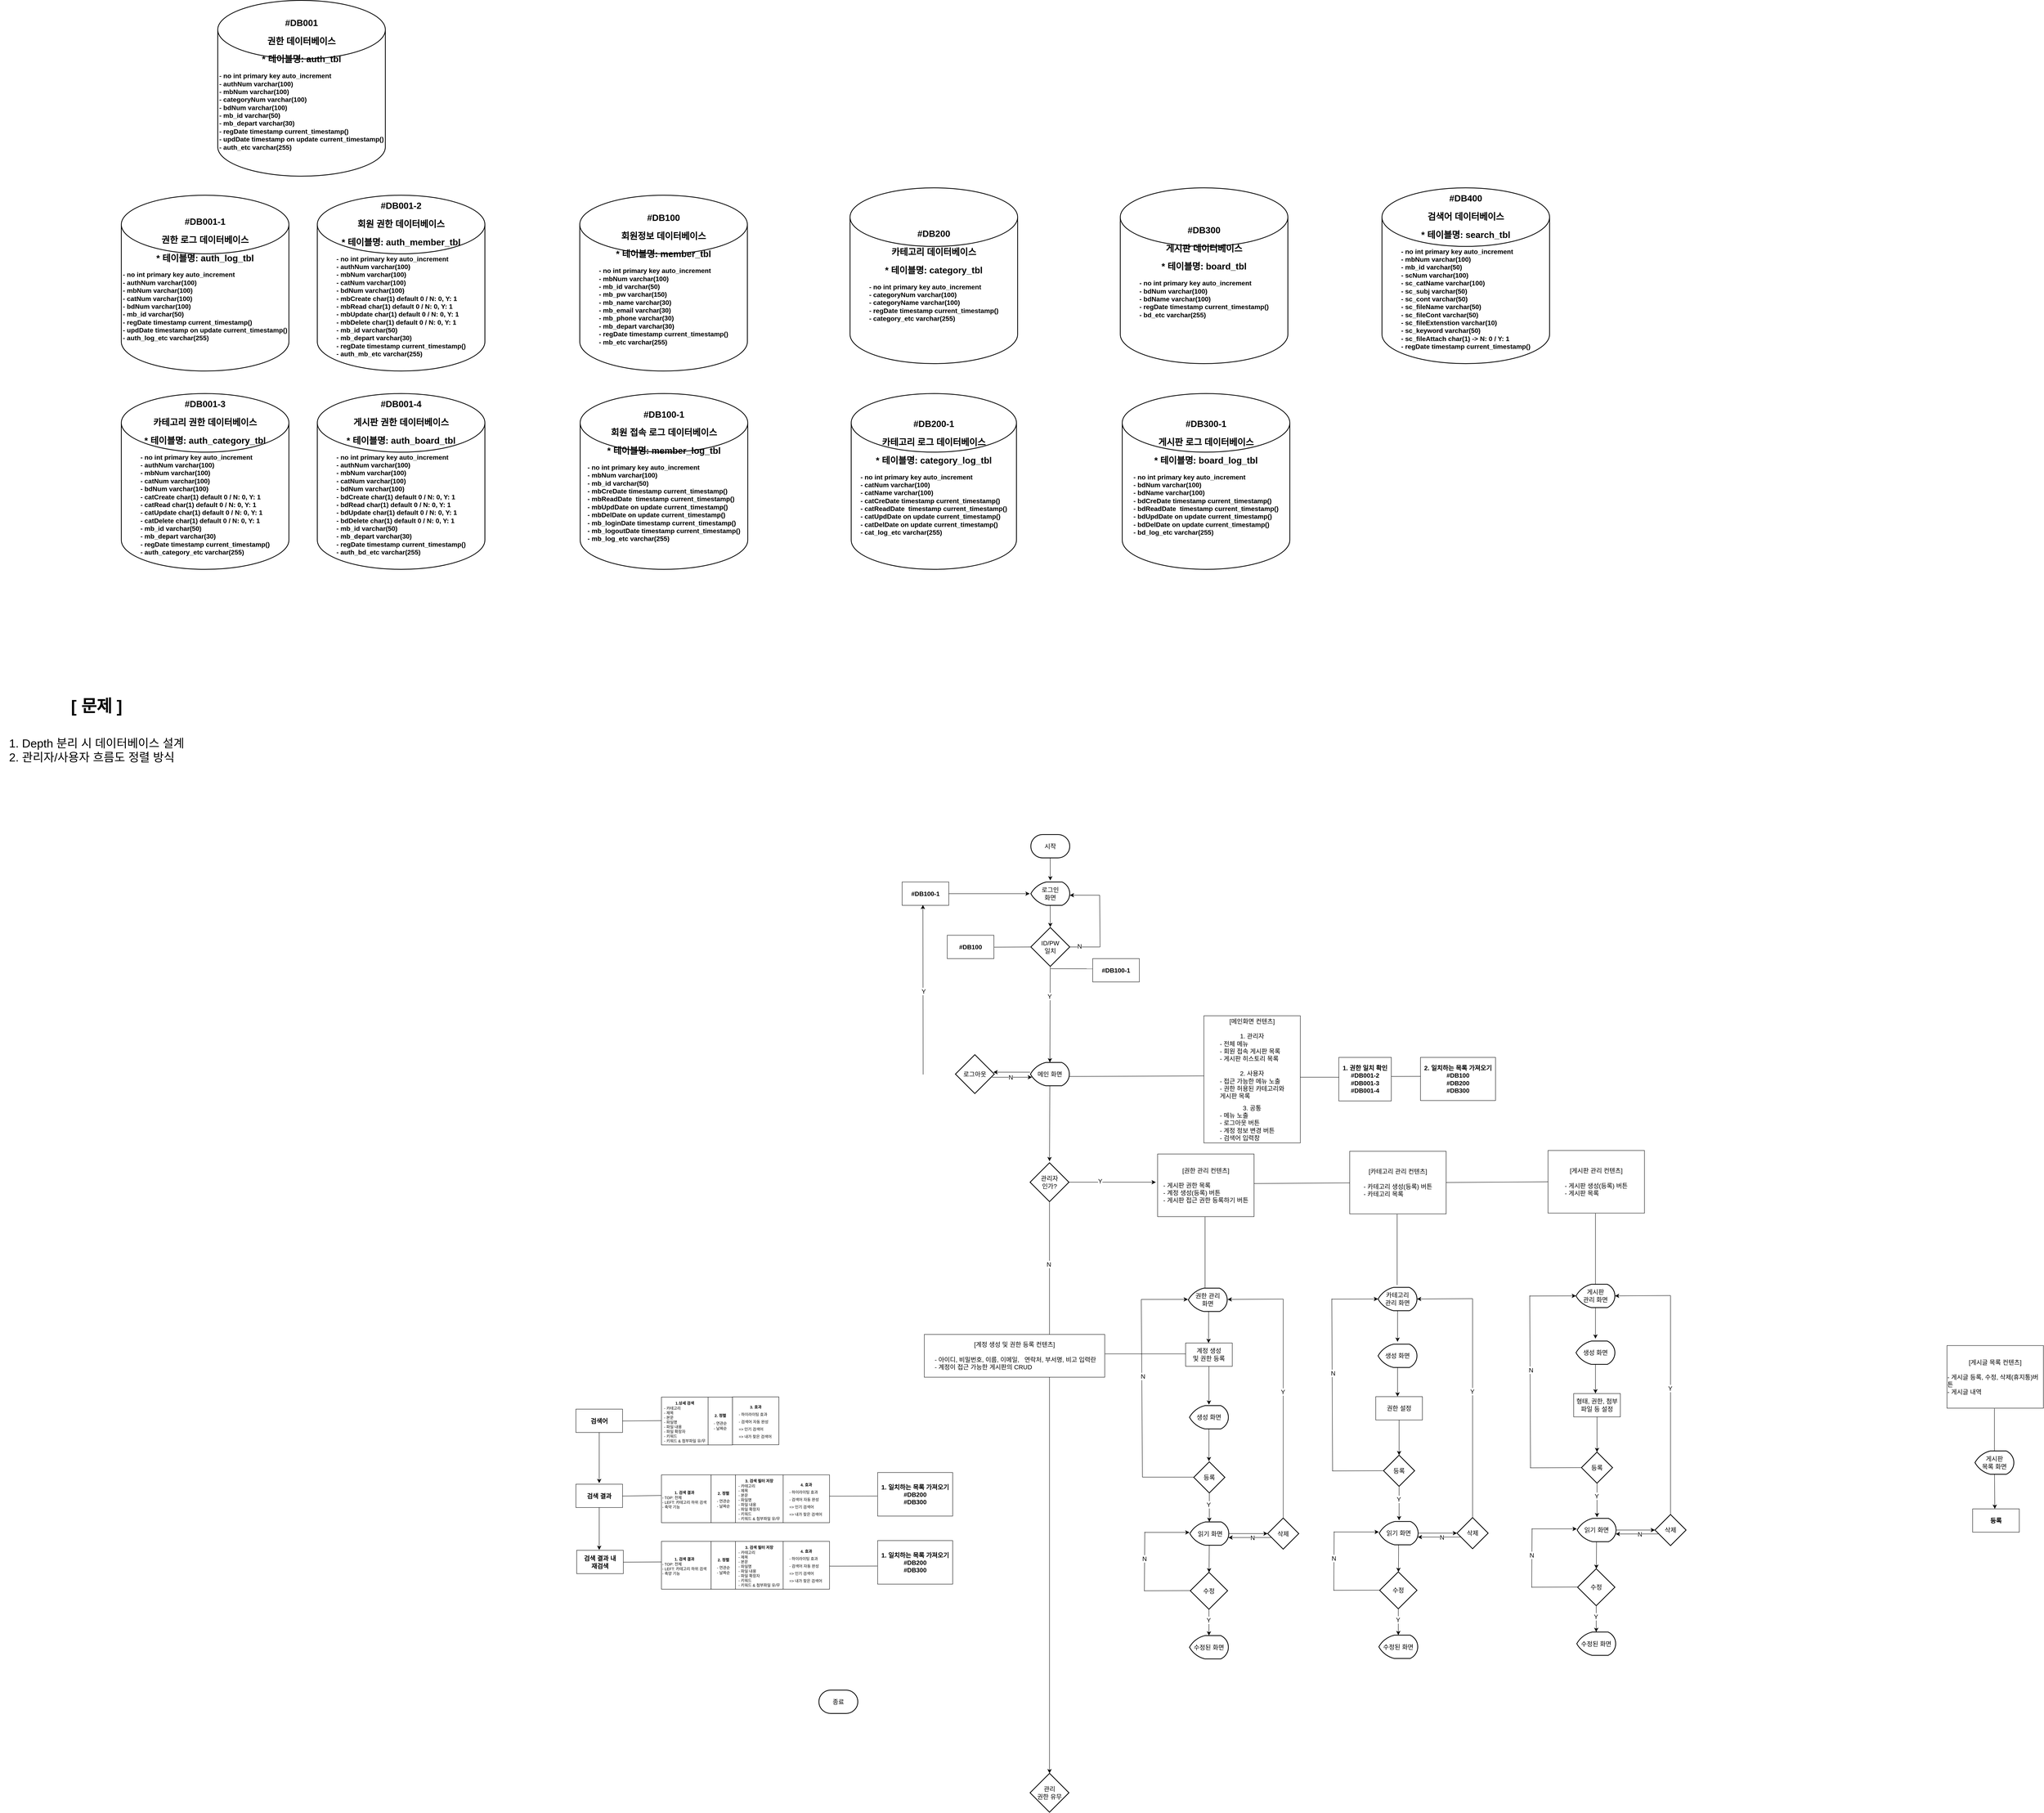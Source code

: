 <mxfile version="22.1.16" type="github">
  <diagram name="페이지-1" id="CfTsEdYrUQADP-SYxcvu">
    <mxGraphModel dx="4534" dy="3745" grid="0" gridSize="10" guides="1" tooltips="1" connect="1" arrows="1" fold="1" page="0" pageScale="1" pageWidth="827" pageHeight="1169" math="0" shadow="0">
      <root>
        <mxCell id="0" />
        <mxCell id="1" parent="0" />
        <mxCell id="3xwDAUw6dFbpl16PfHFc-6" style="edgeStyle=none;curved=1;rounded=0;orthogonalLoop=1;jettySize=auto;html=1;fontSize=12;startSize=8;endSize=8;" parent="1" edge="1">
          <mxGeometry relative="1" as="geometry">
            <mxPoint x="4" y="-309.996" as="targetPoint" />
            <mxPoint x="4" y="-367" as="sourcePoint" />
          </mxGeometry>
        </mxCell>
        <mxCell id="3xwDAUw6dFbpl16PfHFc-10" style="edgeStyle=none;curved=1;rounded=0;orthogonalLoop=1;jettySize=auto;html=1;fontSize=12;startSize=8;endSize=8;" parent="1" source="3xwDAUw6dFbpl16PfHFc-9" edge="1">
          <mxGeometry relative="1" as="geometry">
            <mxPoint x="4" y="-189.996" as="targetPoint" />
          </mxGeometry>
        </mxCell>
        <mxCell id="3xwDAUw6dFbpl16PfHFc-9" value="로그인&lt;br&gt;화면" style="strokeWidth=2;html=1;shape=mxgraph.flowchart.display;whiteSpace=wrap;fontSize=16;" parent="1" vertex="1">
          <mxGeometry x="-46" y="-306" width="100" height="60" as="geometry" />
        </mxCell>
        <mxCell id="3xwDAUw6dFbpl16PfHFc-12" value="시작" style="strokeWidth=2;html=1;shape=mxgraph.flowchart.terminator;whiteSpace=wrap;fontSize=16;" parent="1" vertex="1">
          <mxGeometry x="-46" y="-428" width="100" height="60" as="geometry" />
        </mxCell>
        <mxCell id="3xwDAUw6dFbpl16PfHFc-13" value="종료" style="strokeWidth=2;html=1;shape=mxgraph.flowchart.terminator;whiteSpace=wrap;fontSize=16;" parent="1" vertex="1">
          <mxGeometry x="-591" y="1772" width="100" height="60" as="geometry" />
        </mxCell>
        <mxCell id="3xwDAUw6dFbpl16PfHFc-21" style="edgeStyle=none;curved=1;rounded=0;orthogonalLoop=1;jettySize=auto;html=1;fontSize=12;startSize=8;endSize=8;entryX=0.5;entryY=0;entryDx=0;entryDy=0;entryPerimeter=0;" parent="1" source="3xwDAUw6dFbpl16PfHFc-14" edge="1" target="3xwDAUw6dFbpl16PfHFc-25">
          <mxGeometry relative="1" as="geometry">
            <mxPoint x="4.0" y="-8.823" as="targetPoint" />
          </mxGeometry>
        </mxCell>
        <mxCell id="3xwDAUw6dFbpl16PfHFc-22" value="Y" style="edgeLabel;html=1;align=center;verticalAlign=middle;resizable=0;points=[];fontSize=16;" parent="3xwDAUw6dFbpl16PfHFc-21" vertex="1" connectable="0">
          <mxGeometry x="-0.376" y="-2" relative="1" as="geometry">
            <mxPoint as="offset" />
          </mxGeometry>
        </mxCell>
        <mxCell id="3xwDAUw6dFbpl16PfHFc-14" value="ID/PW&lt;br&gt;일치" style="strokeWidth=2;html=1;shape=mxgraph.flowchart.decision;whiteSpace=wrap;fontSize=16;" parent="1" vertex="1">
          <mxGeometry x="-46" y="-189" width="100" height="100" as="geometry" />
        </mxCell>
        <mxCell id="3xwDAUw6dFbpl16PfHFc-16" value="" style="endArrow=none;html=1;rounded=0;fontSize=12;startSize=8;endSize=8;curved=1;" parent="1" edge="1">
          <mxGeometry width="50" height="50" relative="1" as="geometry">
            <mxPoint x="54" y="-139" as="sourcePoint" />
            <mxPoint x="132" y="-139" as="targetPoint" />
          </mxGeometry>
        </mxCell>
        <mxCell id="3xwDAUw6dFbpl16PfHFc-20" value="N" style="edgeLabel;html=1;align=center;verticalAlign=middle;resizable=0;points=[];fontSize=16;" parent="3xwDAUw6dFbpl16PfHFc-16" vertex="1" connectable="0">
          <mxGeometry x="-0.354" y="2" relative="1" as="geometry">
            <mxPoint as="offset" />
          </mxGeometry>
        </mxCell>
        <mxCell id="3xwDAUw6dFbpl16PfHFc-17" value="" style="endArrow=none;html=1;rounded=0;fontSize=12;startSize=8;endSize=8;curved=1;" parent="1" edge="1">
          <mxGeometry width="50" height="50" relative="1" as="geometry">
            <mxPoint x="131" y="-272" as="sourcePoint" />
            <mxPoint x="132" y="-139" as="targetPoint" />
          </mxGeometry>
        </mxCell>
        <mxCell id="3xwDAUw6dFbpl16PfHFc-19" value="" style="endArrow=classic;html=1;rounded=0;fontSize=12;startSize=8;endSize=8;curved=1;" parent="1" edge="1">
          <mxGeometry width="50" height="50" relative="1" as="geometry">
            <mxPoint x="131" y="-272" as="sourcePoint" />
            <mxPoint x="54" y="-272" as="targetPoint" />
          </mxGeometry>
        </mxCell>
        <mxCell id="3xwDAUw6dFbpl16PfHFc-29" value="&lt;b style=&quot;font-size: 23px;&quot;&gt;#DB100&lt;/b&gt;&lt;br&gt;&lt;br&gt;&lt;b style=&quot;font-size: 23px;&quot;&gt;회원정보 데이터베이스&lt;/b&gt;&lt;br&gt;&lt;br&gt;&lt;b style=&quot;font-size: 23px;&quot;&gt;* 테이블명: member_tbl&lt;/b&gt;&lt;br&gt;&lt;br&gt;&lt;div style=&quot;text-align: left; font-size: 17px;&quot;&gt;&lt;b style=&quot;&quot;&gt;&lt;font style=&quot;font-size: 17px;&quot;&gt;- no int primary key auto_increment&lt;/font&gt;&lt;/b&gt;&lt;/div&gt;&lt;div style=&quot;text-align: left;&quot;&gt;&lt;b style=&quot;border-color: var(--border-color); background-color: initial;&quot;&gt;&lt;font style=&quot;font-size: 17px;&quot;&gt;- mbNum varchar(100)&lt;/font&gt;&lt;/b&gt;&lt;b style=&quot;font-size: 17px;&quot;&gt;&lt;font style=&quot;font-size: 17px;&quot;&gt;&lt;br&gt;&lt;/font&gt;&lt;/b&gt;&lt;/div&gt;&lt;div style=&quot;text-align: left; font-size: 17px;&quot;&gt;&lt;b&gt;&lt;font style=&quot;font-size: 17px;&quot;&gt;- mb_id varchar(50)&lt;/font&gt;&lt;/b&gt;&lt;/div&gt;&lt;div style=&quot;text-align: left; font-size: 17px;&quot;&gt;&lt;b&gt;&lt;font style=&quot;font-size: 17px;&quot;&gt;- mb_pw varchar(150)&lt;/font&gt;&lt;/b&gt;&lt;/div&gt;&lt;div style=&quot;text-align: left; font-size: 17px;&quot;&gt;&lt;b&gt;&lt;font style=&quot;font-size: 17px;&quot;&gt;- mb_name varchar(30)&lt;/font&gt;&lt;/b&gt;&lt;/div&gt;&lt;div style=&quot;text-align: left; font-size: 17px;&quot;&gt;&lt;b&gt;&lt;font style=&quot;font-size: 17px;&quot;&gt;- mb_email varchar(30)&lt;/font&gt;&lt;/b&gt;&lt;/div&gt;&lt;div style=&quot;text-align: left; font-size: 17px;&quot;&gt;&lt;b&gt;&lt;font style=&quot;font-size: 17px;&quot;&gt;- mb_phone varchar(30)&lt;/font&gt;&lt;/b&gt;&lt;/div&gt;&lt;div style=&quot;text-align: left; font-size: 17px;&quot;&gt;&lt;b&gt;&lt;font style=&quot;font-size: 17px;&quot;&gt;- mb_depart varchar(30)&lt;/font&gt;&lt;/b&gt;&lt;/div&gt;&lt;div style=&quot;text-align: left; font-size: 17px;&quot;&gt;&lt;b style=&quot;&quot;&gt;&lt;font style=&quot;font-size: 17px;&quot;&gt;- regDate timestamp&amp;nbsp;&lt;font style=&quot;font-size: 17px;&quot;&gt;current_timestamp()&lt;/font&gt;&lt;/font&gt;&lt;/b&gt;&lt;/div&gt;&lt;div style=&quot;text-align: left; font-size: 17px;&quot;&gt;&lt;b style=&quot;&quot;&gt;&lt;font style=&quot;font-size: 17px;&quot;&gt;&lt;font style=&quot;font-size: 17px;&quot;&gt;- mb_etc varchar(255)&lt;/font&gt;&lt;/font&gt;&lt;/b&gt;&lt;/div&gt;&lt;div style=&quot;text-align: left;&quot;&gt;&lt;br&gt;&lt;/div&gt;" style="strokeWidth=2;html=1;shape=mxgraph.flowchart.database;whiteSpace=wrap;fontSize=16;" parent="1" vertex="1">
          <mxGeometry x="-1206" y="-2072" width="431" height="452" as="geometry" />
        </mxCell>
        <mxCell id="3xwDAUw6dFbpl16PfHFc-33" value="&lt;b&gt;#DB100&lt;/b&gt;" style="rounded=0;whiteSpace=wrap;html=1;fontSize=16;" parent="1" vertex="1">
          <mxGeometry x="-261" y="-169" width="120" height="60" as="geometry" />
        </mxCell>
        <mxCell id="3xwDAUw6dFbpl16PfHFc-43" value="&lt;b style=&quot;font-size: 23px;&quot;&gt;#DB100-1&lt;/b&gt;&lt;br&gt;&lt;br&gt;&lt;b style=&quot;font-size: 23px;&quot;&gt;회원 접속 로그 데이터베이스&lt;/b&gt;&lt;br&gt;&lt;br&gt;&lt;b style=&quot;font-size: 23px;&quot;&gt;* 테이블명: member_log_tbl&lt;br&gt;&lt;/b&gt;&lt;br&gt;&lt;div style=&quot;text-align: left; font-weight: bold; font-size: 17px;&quot;&gt;&lt;font style=&quot;font-size: 17px;&quot;&gt;&lt;b style=&quot;background-color: initial;&quot;&gt;&lt;font style=&quot;font-size: 17px;&quot;&gt;- no int primary key&amp;nbsp;&lt;/font&gt;&lt;/b&gt;&lt;b style=&quot;background-color: initial;&quot;&gt;auto_increment&lt;/b&gt;&lt;/font&gt;&lt;/div&gt;&lt;div style=&quot;text-align: left; font-weight: bold; font-size: 17px;&quot;&gt;&lt;b style=&quot;background-color: initial;&quot;&gt;&lt;font style=&quot;font-size: 17px;&quot;&gt;- mbNum varchar(100)&lt;/font&gt;&lt;/b&gt;&lt;/div&gt;&lt;div style=&quot;text-align: left; font-weight: bold; font-size: 17px;&quot;&gt;&lt;b style=&quot;background-color: initial;&quot;&gt;&lt;font style=&quot;font-size: 17px;&quot;&gt;- mb_id varchar(50)&lt;/font&gt;&lt;/b&gt;&lt;/div&gt;&lt;div style=&quot;text-align: left; font-weight: bold; font-size: 17px;&quot;&gt;&lt;div style=&quot;border-color: var(--border-color); font-weight: 400;&quot;&gt;&lt;b style=&quot;border-color: var(--border-color);&quot;&gt;- mb&lt;/b&gt;&lt;b style=&quot;border-color: var(--border-color);&quot;&gt;CreDate&amp;nbsp;&lt;/b&gt;&lt;b style=&quot;border-color: var(--border-color); background-color: initial;&quot;&gt;&lt;font style=&quot;border-color: var(--border-color);&quot;&gt;timestamp&amp;nbsp;&lt;font style=&quot;border-color: var(--border-color);&quot;&gt;current_timestamp()&lt;/font&gt;&lt;/font&gt;&lt;/b&gt;&lt;/div&gt;&lt;div style=&quot;border-color: var(--border-color); font-weight: 400;&quot;&gt;&lt;b style=&quot;border-color: var(--border-color);&quot;&gt;- mbRead&lt;/b&gt;&lt;b style=&quot;border-color: var(--border-color); background-color: initial;&quot;&gt;Date&lt;/b&gt;&lt;b style=&quot;border-color: var(--border-color); background-color: initial;&quot;&gt;&amp;nbsp;&lt;/b&gt;&lt;b style=&quot;border-color: var(--border-color); background-color: initial;&quot;&gt;&lt;font style=&quot;border-color: var(--border-color);&quot;&gt;&amp;nbsp;timestamp&amp;nbsp;&lt;font style=&quot;border-color: var(--border-color);&quot;&gt;current_timestamp()&lt;/font&gt;&lt;/font&gt;&lt;/b&gt;&lt;/div&gt;&lt;div style=&quot;border-color: var(--border-color); font-weight: 400;&quot;&gt;&lt;b style=&quot;border-color: var(--border-color);&quot;&gt;- mbUpd&lt;/b&gt;&lt;b style=&quot;border-color: var(--border-color); background-color: initial;&quot;&gt;Date&lt;/b&gt;&lt;b style=&quot;border-color: var(--border-color); background-color: initial;&quot;&gt;&amp;nbsp;&lt;/b&gt;&lt;b style=&quot;border-color: var(--border-color); background-color: initial;&quot;&gt;on update current_timestamp()&lt;/b&gt;&lt;/div&gt;&lt;div style=&quot;border-color: var(--border-color); font-weight: 400;&quot;&gt;&lt;b style=&quot;border-color: var(--border-color); background-color: initial;&quot;&gt;- mbDel&lt;/b&gt;&lt;b style=&quot;border-color: var(--border-color); background-color: initial;&quot;&gt;Date&lt;/b&gt;&lt;b style=&quot;border-color: var(--border-color); background-color: initial;&quot;&gt;&amp;nbsp;&lt;/b&gt;&lt;b style=&quot;border-color: var(--border-color); background-color: initial;&quot;&gt;on update current_timestamp()&lt;/b&gt;&lt;/div&gt;&lt;/div&gt;&lt;div style=&quot;text-align: left; font-weight: bold; font-size: 17px;&quot;&gt;&lt;b style=&quot;background-color: initial;&quot;&gt;&lt;font style=&quot;font-size: 17px;&quot;&gt;- mb_loginDate timestamp&amp;nbsp;&lt;/font&gt;&lt;/b&gt;&lt;b style=&quot;background-color: initial;&quot;&gt;current_timestamp()&lt;/b&gt;&lt;/div&gt;&lt;div style=&quot;text-align: left; font-weight: bold; font-size: 17px;&quot;&gt;&lt;b style=&quot;background-color: initial;&quot;&gt;&lt;font style=&quot;font-size: 17px;&quot;&gt;- mb_logoutDate timestamp&amp;nbsp;&lt;/font&gt;&lt;/b&gt;&lt;b style=&quot;background-color: initial;&quot;&gt;current_timestamp()&lt;/b&gt;&lt;/div&gt;&lt;div style=&quot;text-align: left; font-weight: bold; font-size: 17px;&quot;&gt;&lt;b style=&quot;background-color: initial;&quot;&gt;- mb_log_etc varchar(255)&lt;/b&gt;&lt;/div&gt;&lt;div style=&quot;text-align: left;&quot;&gt;&lt;span style=&quot;font-size: 23px;&quot;&gt;&lt;b&gt;&lt;br&gt;&lt;/b&gt;&lt;/span&gt;&lt;/div&gt;" style="strokeWidth=2;html=1;shape=mxgraph.flowchart.database;whiteSpace=wrap;fontSize=16;" parent="1" vertex="1">
          <mxGeometry x="-1205" y="-1562" width="431" height="452" as="geometry" />
        </mxCell>
        <mxCell id="3xwDAUw6dFbpl16PfHFc-57" value="" style="endArrow=classic;html=1;rounded=0;fontSize=12;startSize=8;endSize=8;curved=1;" parent="1" source="3xwDAUw6dFbpl16PfHFc-63" edge="1">
          <mxGeometry width="50" height="50" relative="1" as="geometry">
            <mxPoint x="-327" y="-276" as="sourcePoint" />
            <mxPoint x="-49" y="-276" as="targetPoint" />
          </mxGeometry>
        </mxCell>
        <mxCell id="3xwDAUw6dFbpl16PfHFc-63" value="&lt;b&gt;#DB100-1&lt;/b&gt;" style="rounded=0;whiteSpace=wrap;html=1;fontSize=16;" parent="1" vertex="1">
          <mxGeometry x="-377" y="-306" width="120" height="60" as="geometry" />
        </mxCell>
        <mxCell id="3xwDAUw6dFbpl16PfHFc-46" style="edgeStyle=none;curved=1;rounded=0;orthogonalLoop=1;jettySize=auto;html=1;fontSize=12;startSize=8;endSize=8;" parent="1" edge="1">
          <mxGeometry relative="1" as="geometry">
            <mxPoint x="-142.404" y="183" as="targetPoint" />
            <mxPoint x="-48" y="183.0" as="sourcePoint" />
          </mxGeometry>
        </mxCell>
        <mxCell id="giarZqFVq59d_r4smIDB-138" style="edgeStyle=none;curved=1;rounded=0;orthogonalLoop=1;jettySize=auto;html=1;fontSize=12;startSize=8;endSize=8;" parent="1" source="3xwDAUw6dFbpl16PfHFc-25" edge="1">
          <mxGeometry relative="1" as="geometry">
            <mxPoint x="2" y="412" as="targetPoint" />
          </mxGeometry>
        </mxCell>
        <mxCell id="3xwDAUw6dFbpl16PfHFc-25" value="메인 화면" style="strokeWidth=2;html=1;shape=mxgraph.flowchart.display;whiteSpace=wrap;fontSize=16;" parent="1" vertex="1">
          <mxGeometry x="-47" y="158" width="100" height="60" as="geometry" />
        </mxCell>
        <mxCell id="3xwDAUw6dFbpl16PfHFc-51" style="edgeStyle=none;curved=1;rounded=0;orthogonalLoop=1;jettySize=auto;html=1;fontSize=12;startSize=8;endSize=8;exitX=0.942;exitY=0.581;exitDx=0;exitDy=0;exitPerimeter=0;" parent="1" source="3xwDAUw6dFbpl16PfHFc-50" edge="1">
          <mxGeometry relative="1" as="geometry">
            <mxPoint x="-138" y="196" as="sourcePoint" />
            <mxPoint x="-43" y="196" as="targetPoint" />
          </mxGeometry>
        </mxCell>
        <mxCell id="3xwDAUw6dFbpl16PfHFc-53" value="N" style="edgeLabel;html=1;align=center;verticalAlign=middle;resizable=0;points=[];fontSize=16;" parent="3xwDAUw6dFbpl16PfHFc-51" vertex="1" connectable="0">
          <mxGeometry x="-0.073" relative="1" as="geometry">
            <mxPoint as="offset" />
          </mxGeometry>
        </mxCell>
        <mxCell id="3xwDAUw6dFbpl16PfHFc-65" value="" style="endArrow=classic;html=1;rounded=0;fontSize=12;startSize=8;endSize=8;curved=1;entryX=0.445;entryY=0.981;entryDx=0;entryDy=0;entryPerimeter=0;" parent="1" target="3xwDAUw6dFbpl16PfHFc-63" edge="1">
          <mxGeometry width="50" height="50" relative="1" as="geometry">
            <mxPoint x="-323" y="189" as="sourcePoint" />
            <mxPoint x="-324" y="-87" as="targetPoint" />
          </mxGeometry>
        </mxCell>
        <mxCell id="3xwDAUw6dFbpl16PfHFc-66" value="Y" style="edgeLabel;html=1;align=center;verticalAlign=middle;resizable=0;points=[];fontSize=16;" parent="3xwDAUw6dFbpl16PfHFc-65" vertex="1" connectable="0">
          <mxGeometry x="-0.019" y="-1" relative="1" as="geometry">
            <mxPoint as="offset" />
          </mxGeometry>
        </mxCell>
        <mxCell id="3xwDAUw6dFbpl16PfHFc-50" value="로그아웃" style="strokeWidth=2;html=1;shape=mxgraph.flowchart.decision;whiteSpace=wrap;fontSize=16;" parent="1" vertex="1">
          <mxGeometry x="-240" y="138" width="100" height="100" as="geometry" />
        </mxCell>
        <mxCell id="3xwDAUw6dFbpl16PfHFc-26" value="" style="endArrow=none;html=1;rounded=0;fontSize=12;startSize=8;endSize=8;curved=1;entryX=0.002;entryY=0.473;entryDx=0;entryDy=0;entryPerimeter=0;" parent="1" target="3xwDAUw6dFbpl16PfHFc-40" edge="1">
          <mxGeometry width="50" height="50" relative="1" as="geometry">
            <mxPoint x="53" y="194" as="sourcePoint" />
            <mxPoint x="392" y="190" as="targetPoint" />
          </mxGeometry>
        </mxCell>
        <mxCell id="3xwDAUw6dFbpl16PfHFc-40" value="[메인화면 컨텐츠]&lt;br style=&quot;font-size: 10px;&quot;&gt;&lt;br style=&quot;font-size: 10px;&quot;&gt;1. 관리자&lt;br&gt;&lt;div style=&quot;text-align: left;&quot;&gt;&lt;span style=&quot;background-color: initial;&quot;&gt;- 전체 메뉴&lt;/span&gt;&lt;/div&gt;&lt;div style=&quot;text-align: left;&quot;&gt;&lt;span style=&quot;background-color: initial;&quot;&gt;- 회원 접속 게시판 목록&lt;/span&gt;&lt;/div&gt;&lt;div style=&quot;text-align: left;&quot;&gt;&lt;span style=&quot;background-color: initial;&quot;&gt;- 게시판 히스토리 목록&lt;/span&gt;&lt;/div&gt;&lt;div style=&quot;font-size: 15px;&quot;&gt;&lt;/div&gt;&lt;div style=&quot;text-align: left;&quot;&gt;&lt;font size=&quot;1&quot;&gt;&lt;br&gt;&lt;/font&gt;&lt;/div&gt;2. 사용자&lt;br&gt;&lt;div style=&quot;text-align: left;&quot;&gt;&lt;span style=&quot;background-color: initial;&quot;&gt;- 접근 가능한 메뉴 노출&lt;/span&gt;&lt;/div&gt;&lt;div style=&quot;text-align: left;&quot;&gt;&lt;span style=&quot;background-color: initial;&quot;&gt;- 권한 허용된 카테고리와&lt;/span&gt;&lt;/div&gt;&lt;div style=&quot;text-align: left;&quot;&gt;&lt;span style=&quot;background-color: initial;&quot;&gt;게시판 목록&lt;/span&gt;&lt;/div&gt;&lt;div style=&quot;text-align: left; font-size: 10px;&quot;&gt;&lt;br&gt;&lt;/div&gt;&lt;div style=&quot;&quot;&gt;&lt;span style=&quot;background-color: initial;&quot;&gt;3. 공통&lt;/span&gt;&lt;/div&gt;&lt;div style=&quot;text-align: left;&quot;&gt;&lt;span style=&quot;background-color: initial;&quot;&gt;- 메뉴 노출&lt;/span&gt;&lt;/div&gt;&lt;div style=&quot;text-align: left;&quot;&gt;&lt;span style=&quot;background-color: initial;&quot;&gt;- 로그아웃 버튼&lt;/span&gt;&lt;/div&gt;&lt;div style=&quot;text-align: left;&quot;&gt;&lt;span style=&quot;background-color: initial;&quot;&gt;- 계정 정보 변경 버튼&lt;/span&gt;&lt;/div&gt;&lt;div style=&quot;text-align: left;&quot;&gt;&lt;span style=&quot;background-color: initial;&quot;&gt;- 검색어 입력창&lt;/span&gt;&lt;/div&gt;" style="rounded=0;whiteSpace=wrap;html=1;fontSize=16;" parent="1" vertex="1">
          <mxGeometry x="399" y="38" width="248" height="327" as="geometry" />
        </mxCell>
        <mxCell id="giarZqFVq59d_r4smIDB-36" value="&lt;b style=&quot;font-size: 23px;&quot;&gt;#DB300&lt;/b&gt;&lt;br&gt;&lt;br&gt;&lt;b style=&quot;font-size: 23px;&quot;&gt;게시판 데이터베이스&lt;/b&gt;&lt;br&gt;&lt;br&gt;&lt;b style=&quot;font-size: 23px;&quot;&gt;* 테이블명: board_tbl&lt;/b&gt;&lt;br&gt;&lt;br&gt;&lt;div style=&quot;text-align: left; font-size: 17px;&quot;&gt;&lt;div style=&quot;border-color: var(--border-color);&quot;&gt;&lt;b style=&quot;border-color: var(--border-color);&quot;&gt;- no int primary key auto_increment&lt;/b&gt;&lt;/div&gt;&lt;div style=&quot;border-color: var(--border-color);&quot;&gt;&lt;b style=&quot;border-color: var(--border-color); font-size: 16px; background-color: initial;&quot;&gt;&lt;font style=&quot;border-color: var(--border-color); font-size: 17px;&quot;&gt;- bdNum varchar(100)&lt;/font&gt;&lt;/b&gt;&lt;/div&gt;&lt;div style=&quot;border-color: var(--border-color);&quot;&gt;&lt;b style=&quot;border-color: var(--border-color);&quot;&gt;- bdName varchar(100)&lt;/b&gt;&lt;/div&gt;&lt;div style=&quot;border-color: var(--border-color);&quot;&gt;&lt;b style=&quot;border-color: var(--border-color); background-color: initial;&quot;&gt;- regDate timestamp&amp;nbsp;current_timestamp()&lt;/b&gt;&lt;/div&gt;&lt;div style=&quot;border-color: var(--border-color);&quot;&gt;&lt;b style=&quot;border-color: var(--border-color);&quot;&gt;- bd_etc varchar(255)&lt;/b&gt;&lt;/div&gt;&lt;/div&gt;&lt;div style=&quot;text-align: left;&quot;&gt;&lt;br&gt;&lt;/div&gt;" style="strokeWidth=2;html=1;shape=mxgraph.flowchart.database;whiteSpace=wrap;fontSize=16;" parent="1" vertex="1">
          <mxGeometry x="184" y="-2091" width="431" height="452" as="geometry" />
        </mxCell>
        <mxCell id="giarZqFVq59d_r4smIDB-37" value="&lt;b style=&quot;font-size: 23px;&quot;&gt;#DB001&lt;/b&gt;&lt;br&gt;&lt;br&gt;&lt;b style=&quot;font-size: 23px;&quot;&gt;권한 데이터베이스&lt;/b&gt;&lt;br&gt;&lt;br&gt;&lt;b style=&quot;font-size: 23px;&quot;&gt;* 테이블명: auth_tbl&lt;/b&gt;&lt;br&gt;&lt;br&gt;&lt;div style=&quot;text-align: left; font-size: 17px;&quot;&gt;&lt;b style=&quot;&quot;&gt;&lt;font style=&quot;font-size: 17px;&quot;&gt;- no int primary key auto_increment&lt;/font&gt;&lt;/b&gt;&lt;/div&gt;&lt;div style=&quot;text-align: left; font-size: 17px;&quot;&gt;&lt;b style=&quot;&quot;&gt;&lt;font style=&quot;font-size: 17px;&quot;&gt;- authNum varchar(100)&lt;/font&gt;&lt;/b&gt;&lt;/div&gt;&lt;div style=&quot;text-align: left;&quot;&gt;&lt;b style=&quot;border-color: var(--border-color); background-color: initial;&quot;&gt;&lt;font style=&quot;font-size: 17px;&quot;&gt;- mbNum varchar(100)&lt;/font&gt;&lt;/b&gt;&lt;b style=&quot;font-size: 17px;&quot;&gt;&lt;font style=&quot;font-size: 17px;&quot;&gt;&lt;br&gt;&lt;/font&gt;&lt;/b&gt;&lt;/div&gt;&lt;div style=&quot;text-align: left;&quot;&gt;&lt;b style=&quot;border-color: var(--border-color); background-color: initial;&quot;&gt;&lt;font style=&quot;font-size: 17px;&quot;&gt;&lt;b style=&quot;border-color: var(--border-color); font-size: 16px; background-color: initial;&quot;&gt;&lt;font style=&quot;border-color: var(--border-color); font-size: 17px;&quot;&gt;- categoryNum varchar(100)&lt;/font&gt;&lt;/b&gt;&lt;br style=&quot;border-color: var(--border-color);&quot;&gt;&lt;/font&gt;&lt;/b&gt;&lt;/div&gt;&lt;div style=&quot;text-align: left;&quot;&gt;&lt;b style=&quot;border-color: var(--border-color); background-color: initial;&quot;&gt;&lt;font style=&quot;font-size: 17px;&quot;&gt;- bdNum varchar(100)&lt;/font&gt;&lt;/b&gt;&lt;/div&gt;&lt;div style=&quot;text-align: left; font-size: 17px;&quot;&gt;&lt;b&gt;&lt;font style=&quot;font-size: 17px;&quot;&gt;- mb_id varchar(50)&lt;/font&gt;&lt;/b&gt;&lt;/div&gt;&lt;div style=&quot;text-align: left; font-size: 17px;&quot;&gt;&lt;b&gt;&lt;font style=&quot;font-size: 17px;&quot;&gt;- mb_depart varchar(30)&lt;/font&gt;&lt;/b&gt;&lt;/div&gt;&lt;div style=&quot;text-align: left; font-size: 17px;&quot;&gt;&lt;b style=&quot;&quot;&gt;&lt;font style=&quot;font-size: 17px;&quot;&gt;- regDate timestamp&amp;nbsp;&lt;font style=&quot;font-size: 17px;&quot;&gt;current_timestamp()&lt;/font&gt;&lt;/font&gt;&lt;/b&gt;&lt;/div&gt;&lt;div style=&quot;text-align: left; font-size: 17px;&quot;&gt;&lt;div style=&quot;border-color: var(--border-color);&quot;&gt;&lt;b style=&quot;border-color: var(--border-color);&quot;&gt;- updDate timestamp on update current_timestamp()&lt;/b&gt;&lt;/div&gt;&lt;/div&gt;&lt;div style=&quot;text-align: left; font-size: 17px;&quot;&gt;&lt;b style=&quot;&quot;&gt;&lt;font style=&quot;font-size: 17px;&quot;&gt;&lt;font style=&quot;font-size: 17px;&quot;&gt;- auth_etc varchar(255)&lt;/font&gt;&lt;/font&gt;&lt;/b&gt;&lt;/div&gt;&lt;div style=&quot;text-align: left;&quot;&gt;&lt;br&gt;&lt;/div&gt;" style="strokeWidth=2;html=1;shape=mxgraph.flowchart.database;whiteSpace=wrap;fontSize=16;" parent="1" vertex="1">
          <mxGeometry x="-2137" y="-2573" width="431" height="452" as="geometry" />
        </mxCell>
        <mxCell id="giarZqFVq59d_r4smIDB-38" value="&lt;b style=&quot;font-size: 23px;&quot;&gt;#DB300-1&lt;/b&gt;&lt;br&gt;&lt;br&gt;&lt;b style=&quot;font-size: 23px;&quot;&gt;게시판 로그 데이터베이스&lt;/b&gt;&lt;br&gt;&lt;br&gt;&lt;b style=&quot;font-size: 23px;&quot;&gt;* 테이블명: board_log_tbl&lt;/b&gt;&lt;br&gt;&lt;br&gt;&lt;div style=&quot;text-align: left; font-size: 17px;&quot;&gt;&lt;b style=&quot;&quot;&gt;&lt;font style=&quot;font-size: 17px;&quot;&gt;- no int primary key auto_increment&lt;/font&gt;&lt;/b&gt;&lt;/div&gt;&lt;div style=&quot;text-align: left; font-size: 17px;&quot;&gt;&lt;b style=&quot;border-color: var(--border-color); font-size: 16px; background-color: initial;&quot;&gt;&lt;font style=&quot;border-color: var(--border-color); font-size: 17px;&quot;&gt;- bdNum varchar(100)&lt;/font&gt;&lt;/b&gt;&lt;/div&gt;&lt;div style=&quot;text-align: left; font-size: 17px;&quot;&gt;&lt;b&gt;&lt;font style=&quot;font-size: 17px;&quot;&gt;- bdName varchar(100)&lt;/font&gt;&lt;/b&gt;&lt;/div&gt;&lt;div style=&quot;text-align: left; font-size: 17px;&quot;&gt;&lt;div style=&quot;border-color: var(--border-color);&quot;&gt;&lt;b style=&quot;border-color: var(--border-color);&quot;&gt;- bd&lt;/b&gt;&lt;b style=&quot;border-color: var(--border-color);&quot;&gt;CreDate&amp;nbsp;&lt;/b&gt;&lt;b style=&quot;background-color: initial; border-color: var(--border-color);&quot;&gt;&lt;font style=&quot;border-color: var(--border-color);&quot;&gt;timestamp&amp;nbsp;&lt;font style=&quot;border-color: var(--border-color);&quot;&gt;current_timestamp()&lt;/font&gt;&lt;/font&gt;&lt;/b&gt;&lt;/div&gt;&lt;div style=&quot;border-color: var(--border-color);&quot;&gt;&lt;b style=&quot;border-color: var(--border-color);&quot;&gt;&lt;b style=&quot;border-color: var(--border-color);&quot;&gt;&lt;font style=&quot;border-color: var(--border-color);&quot;&gt;- bdReadDate&amp;nbsp;&lt;/font&gt;&lt;/b&gt;&lt;/b&gt;&lt;b style=&quot;background-color: initial; border-color: var(--border-color);&quot;&gt;&lt;font style=&quot;border-color: var(--border-color);&quot;&gt;&amp;nbsp;timestamp&amp;nbsp;&lt;font style=&quot;border-color: var(--border-color);&quot;&gt;current_timestamp()&lt;/font&gt;&lt;/font&gt;&lt;/b&gt;&lt;/div&gt;&lt;div style=&quot;border-color: var(--border-color);&quot;&gt;&lt;b style=&quot;border-color: var(--border-color);&quot;&gt;- bdUpd&lt;/b&gt;&lt;b style=&quot;background-color: initial; border-color: var(--border-color);&quot;&gt;Date&lt;/b&gt;&lt;b style=&quot;background-color: initial; border-color: var(--border-color);&quot;&gt;&amp;nbsp;&lt;/b&gt;&lt;b style=&quot;background-color: initial; border-color: var(--border-color);&quot;&gt;on update current_timestamp()&lt;/b&gt;&lt;/div&gt;&lt;div style=&quot;border-color: var(--border-color);&quot;&gt;&lt;b style=&quot;border-color: var(--border-color); background-color: initial;&quot;&gt;- bdDel&lt;/b&gt;&lt;b style=&quot;background-color: initial; border-color: var(--border-color);&quot;&gt;Date&lt;/b&gt;&lt;b style=&quot;background-color: initial; border-color: var(--border-color);&quot;&gt;&amp;nbsp;&lt;/b&gt;&lt;b style=&quot;background-color: initial; border-color: var(--border-color);&quot;&gt;on update current_timestamp()&lt;/b&gt;&lt;/div&gt;&lt;div style=&quot;border-color: var(--border-color);&quot;&gt;&lt;b style=&quot;background-color: initial; border-color: var(--border-color);&quot;&gt;- bd_log_etc varchar(255)&lt;/b&gt;&lt;/div&gt;&lt;/div&gt;&lt;div style=&quot;text-align: left;&quot;&gt;&lt;br&gt;&lt;/div&gt;" style="strokeWidth=2;html=1;shape=mxgraph.flowchart.database;whiteSpace=wrap;fontSize=16;" parent="1" vertex="1">
          <mxGeometry x="189" y="-1562" width="431" height="452" as="geometry" />
        </mxCell>
        <mxCell id="giarZqFVq59d_r4smIDB-39" value="&lt;b style=&quot;font-size: 23px;&quot;&gt;#DB001-1&lt;/b&gt;&lt;br&gt;&lt;br&gt;&lt;b style=&quot;font-size: 23px;&quot;&gt;권한 로그 데이터베이스&lt;/b&gt;&lt;br&gt;&lt;br&gt;&lt;b style=&quot;font-size: 23px;&quot;&gt;* 테이블명: auth_log_tbl&lt;/b&gt;&lt;br&gt;&lt;br&gt;&lt;div style=&quot;text-align: left; font-size: 17px;&quot;&gt;&lt;b style=&quot;&quot;&gt;&lt;font style=&quot;font-size: 17px;&quot;&gt;- no int primary key auto_increment&lt;/font&gt;&lt;/b&gt;&lt;/div&gt;&lt;div style=&quot;text-align: left; font-size: 17px;&quot;&gt;&lt;b style=&quot;&quot;&gt;&lt;font style=&quot;font-size: 17px;&quot;&gt;- authNum varchar(100)&lt;/font&gt;&lt;/b&gt;&lt;/div&gt;&lt;div style=&quot;text-align: left;&quot;&gt;&lt;b style=&quot;border-color: var(--border-color); background-color: initial;&quot;&gt;&lt;font style=&quot;font-size: 17px;&quot;&gt;- mbNum varchar(100)&lt;/font&gt;&lt;/b&gt;&lt;b style=&quot;font-size: 17px;&quot;&gt;&lt;font style=&quot;font-size: 17px;&quot;&gt;&lt;br&gt;&lt;/font&gt;&lt;/b&gt;&lt;/div&gt;&lt;div style=&quot;text-align: left;&quot;&gt;&lt;b style=&quot;border-color: var(--border-color); background-color: initial;&quot;&gt;&lt;font style=&quot;font-size: 17px;&quot;&gt;&lt;b style=&quot;border-color: var(--border-color); font-size: 16px; background-color: initial;&quot;&gt;&lt;font style=&quot;border-color: var(--border-color); font-size: 17px;&quot;&gt;&lt;b style=&quot;border-color: var(--border-color); font-size: 16px; background-color: initial;&quot;&gt;&lt;font style=&quot;border-color: var(--border-color); font-size: 17px;&quot;&gt;- catNum varchar(100)&lt;/font&gt;&lt;/b&gt;&lt;/font&gt;&lt;/b&gt;&lt;br&gt;&lt;/font&gt;&lt;/b&gt;&lt;/div&gt;&lt;div style=&quot;text-align: left;&quot;&gt;&lt;b style=&quot;border-color: var(--border-color); background-color: initial;&quot;&gt;&lt;font style=&quot;font-size: 17px;&quot;&gt;- bdNum varchar(100)&lt;/font&gt;&lt;/b&gt;&lt;/div&gt;&lt;div style=&quot;text-align: left; font-size: 17px;&quot;&gt;&lt;b&gt;&lt;font style=&quot;font-size: 17px;&quot;&gt;- mb_id varchar(50)&lt;/font&gt;&lt;/b&gt;&lt;/div&gt;&lt;div style=&quot;text-align: left; font-size: 17px;&quot;&gt;&lt;b style=&quot;background-color: initial;&quot;&gt;- regDate timestamp&amp;nbsp;current_timestamp()&lt;/b&gt;&lt;br&gt;&lt;/div&gt;&lt;div style=&quot;text-align: left; font-size: 17px;&quot;&gt;&lt;div style=&quot;border-color: var(--border-color);&quot;&gt;&lt;b style=&quot;border-color: var(--border-color);&quot;&gt;- updDate timestamp on update current_timestamp()&lt;/b&gt;&lt;/div&gt;&lt;/div&gt;&lt;div style=&quot;text-align: left; font-size: 17px;&quot;&gt;&lt;b style=&quot;&quot;&gt;&lt;font style=&quot;font-size: 17px;&quot;&gt;&lt;font style=&quot;font-size: 17px;&quot;&gt;- auth_log_etc varchar(255)&lt;/font&gt;&lt;/font&gt;&lt;/b&gt;&lt;/div&gt;&lt;div style=&quot;text-align: left;&quot;&gt;&lt;br&gt;&lt;/div&gt;" style="strokeWidth=2;html=1;shape=mxgraph.flowchart.database;whiteSpace=wrap;fontSize=16;" parent="1" vertex="1">
          <mxGeometry x="-2385" y="-2072" width="431" height="452" as="geometry" />
        </mxCell>
        <mxCell id="giarZqFVq59d_r4smIDB-40" value="&lt;b style=&quot;font-size: 23px;&quot;&gt;#DB001-2&lt;/b&gt;&lt;br&gt;&lt;br&gt;&lt;b style=&quot;font-size: 23px;&quot;&gt;회원 권한 데이터베이스&lt;/b&gt;&lt;br&gt;&lt;br&gt;&lt;b style=&quot;font-size: 23px;&quot;&gt;* 테이블명: auth_member_tbl&lt;/b&gt;&lt;br&gt;&lt;br&gt;&lt;div style=&quot;text-align: left; font-size: 17px;&quot;&gt;&lt;div style=&quot;border-color: var(--border-color);&quot;&gt;&lt;b style=&quot;border-color: var(--border-color);&quot;&gt;- no int primary key auto_increment&lt;/b&gt;&lt;/div&gt;&lt;div style=&quot;border-color: var(--border-color);&quot;&gt;&lt;b style=&quot;border-color: var(--border-color);&quot;&gt;- authNum varchar(100)&lt;/b&gt;&lt;/div&gt;&lt;div style=&quot;border-color: var(--border-color); font-size: 16px;&quot;&gt;&lt;b style=&quot;border-color: var(--border-color); background-color: initial;&quot;&gt;&lt;font style=&quot;border-color: var(--border-color); font-size: 17px;&quot;&gt;- mbNum varchar(100)&lt;/font&gt;&lt;/b&gt;&lt;b style=&quot;border-color: var(--border-color); font-size: 17px;&quot;&gt;&lt;br style=&quot;border-color: var(--border-color);&quot;&gt;&lt;/b&gt;&lt;/div&gt;&lt;div style=&quot;border-color: var(--border-color); font-size: 16px;&quot;&gt;&lt;b style=&quot;border-color: var(--border-color); background-color: initial;&quot;&gt;&lt;font style=&quot;border-color: var(--border-color); font-size: 17px;&quot;&gt;&lt;b style=&quot;border-color: var(--border-color); font-size: 16px; background-color: initial;&quot;&gt;&lt;font style=&quot;border-color: var(--border-color); font-size: 17px;&quot;&gt;- catNum varchar(100)&lt;/font&gt;&lt;/b&gt;&lt;br&gt;&lt;/font&gt;&lt;/b&gt;&lt;/div&gt;&lt;div style=&quot;border-color: var(--border-color); font-size: 16px;&quot;&gt;&lt;b style=&quot;border-color: var(--border-color); background-color: initial;&quot;&gt;&lt;font style=&quot;border-color: var(--border-color); font-size: 17px;&quot;&gt;- bdNum varchar(100)&lt;/font&gt;&lt;/b&gt;&lt;/div&gt;&lt;div style=&quot;border-color: var(--border-color); font-size: 16px;&quot;&gt;&lt;b style=&quot;border-color: var(--border-color); background-color: initial;&quot;&gt;&lt;font style=&quot;border-color: var(--border-color); font-size: 17px;&quot;&gt;&lt;div style=&quot;border-color: var(--border-color); font-weight: 400; font-size: 16px;&quot;&gt;&lt;b style=&quot;border-color: var(--border-color); font-size: 17px; background-color: initial;&quot;&gt;&lt;font style=&quot;border-color: var(--border-color);&quot;&gt;- mbCreate char(1) default 0 / N: 0, Y: 1&lt;/font&gt;&lt;/b&gt;&lt;br style=&quot;border-color: var(--border-color);&quot;&gt;&lt;/div&gt;&lt;div style=&quot;border-color: var(--border-color); font-weight: 400; font-size: 16px;&quot;&gt;&lt;b style=&quot;border-color: var(--border-color); background-color: initial;&quot;&gt;&lt;font style=&quot;border-color: var(--border-color); font-size: 17px;&quot;&gt;&lt;b style=&quot;border-color: var(--border-color); font-size: 16px; background-color: initial;&quot;&gt;&lt;font style=&quot;border-color: var(--border-color); font-size: 17px;&quot;&gt;&lt;div style=&quot;border-color: var(--border-color); font-weight: 400;&quot;&gt;&lt;b style=&quot;border-color: var(--border-color);&quot;&gt;&lt;b style=&quot;border-color: var(--border-color);&quot;&gt;&lt;font style=&quot;border-color: var(--border-color);&quot;&gt;- mbRead char(1) default 0 / N: 0, Y: 1&lt;/font&gt;&lt;/b&gt;&lt;br style=&quot;border-color: var(--border-color);&quot;&gt;&lt;/b&gt;&lt;/div&gt;&lt;div style=&quot;border-color: var(--border-color); font-weight: 400;&quot;&gt;&lt;b style=&quot;border-color: var(--border-color);&quot;&gt;- mbUpdate char(1) default 0 / N: 0, Y: 1&lt;/b&gt;&lt;b style=&quot;border-color: var(--border-color);&quot;&gt;&lt;font style=&quot;border-color: var(--border-color);&quot;&gt;&lt;br style=&quot;border-color: var(--border-color);&quot;&gt;&lt;/font&gt;&lt;/b&gt;&lt;/div&gt;&lt;div style=&quot;border-color: var(--border-color); font-weight: 400;&quot;&gt;&lt;b style=&quot;border-color: var(--border-color); background-color: initial;&quot;&gt;&lt;b style=&quot;border-color: var(--border-color);&quot;&gt;&lt;font style=&quot;border-color: var(--border-color);&quot;&gt;- mbDelete char(1) default 0 / N: 0, Y: 1&lt;/font&gt;&lt;/b&gt;&lt;/b&gt;&lt;/div&gt;&lt;/font&gt;&lt;/b&gt;&lt;/font&gt;&lt;/b&gt;&lt;/div&gt;&lt;/font&gt;&lt;/b&gt;&lt;/div&gt;&lt;div style=&quot;border-color: var(--border-color);&quot;&gt;&lt;b style=&quot;border-color: var(--border-color);&quot;&gt;- mb_id varchar(50)&lt;/b&gt;&lt;/div&gt;&lt;div style=&quot;border-color: var(--border-color);&quot;&gt;&lt;b style=&quot;border-color: var(--border-color);&quot;&gt;- mb_depart varchar(30)&lt;/b&gt;&lt;/div&gt;&lt;div style=&quot;border-color: var(--border-color);&quot;&gt;&lt;b style=&quot;border-color: var(--border-color);&quot;&gt;&lt;font style=&quot;border-color: var(--border-color);&quot;&gt;- regDate timestamp&amp;nbsp;&lt;font style=&quot;border-color: var(--border-color);&quot;&gt;current_timestamp()&lt;/font&gt;&lt;/font&gt;&lt;/b&gt;&lt;/div&gt;&lt;div style=&quot;border-color: var(--border-color);&quot;&gt;&lt;b style=&quot;border-color: var(--border-color);&quot;&gt;- auth_mb_etc varchar(255)&lt;/b&gt;&lt;/div&gt;&lt;/div&gt;&lt;div style=&quot;text-align: left;&quot;&gt;&lt;br&gt;&lt;/div&gt;" style="strokeWidth=2;html=1;shape=mxgraph.flowchart.database;whiteSpace=wrap;fontSize=16;" parent="1" vertex="1">
          <mxGeometry x="-1881" y="-2072" width="431" height="452" as="geometry" />
        </mxCell>
        <mxCell id="giarZqFVq59d_r4smIDB-41" value="&lt;b style=&quot;font-size: 23px;&quot;&gt;#DB001-3&lt;/b&gt;&lt;br&gt;&lt;br&gt;&lt;b style=&quot;font-size: 23px;&quot;&gt;카테고리 권한 데이터베이스&lt;/b&gt;&lt;br&gt;&lt;br&gt;&lt;b style=&quot;font-size: 23px;&quot;&gt;* 테이블명: auth_category_tbl&lt;/b&gt;&lt;br&gt;&lt;br&gt;&lt;div style=&quot;text-align: left; font-size: 17px;&quot;&gt;&lt;div style=&quot;border-color: var(--border-color);&quot;&gt;&lt;b style=&quot;border-color: var(--border-color);&quot;&gt;- no int primary key auto_increment&lt;/b&gt;&lt;/div&gt;&lt;div style=&quot;border-color: var(--border-color);&quot;&gt;&lt;b style=&quot;border-color: var(--border-color);&quot;&gt;- authNum varchar(100)&lt;/b&gt;&lt;/div&gt;&lt;div style=&quot;border-color: var(--border-color); font-size: 16px;&quot;&gt;&lt;b style=&quot;border-color: var(--border-color); background-color: initial;&quot;&gt;&lt;font style=&quot;border-color: var(--border-color); font-size: 17px;&quot;&gt;- mbNum varchar(100)&lt;/font&gt;&lt;/b&gt;&lt;b style=&quot;border-color: var(--border-color); font-size: 17px;&quot;&gt;&lt;br style=&quot;border-color: var(--border-color);&quot;&gt;&lt;/b&gt;&lt;/div&gt;&lt;div style=&quot;border-color: var(--border-color); font-size: 16px;&quot;&gt;&lt;b style=&quot;border-color: var(--border-color); background-color: initial;&quot;&gt;&lt;font style=&quot;border-color: var(--border-color); font-size: 17px;&quot;&gt;&lt;b style=&quot;border-color: var(--border-color); font-size: 16px; background-color: initial;&quot;&gt;&lt;font style=&quot;border-color: var(--border-color); font-size: 17px;&quot;&gt;&lt;b style=&quot;border-color: var(--border-color); font-size: 16px; background-color: initial;&quot;&gt;&lt;font style=&quot;border-color: var(--border-color); font-size: 17px;&quot;&gt;- catNum varchar(100)&lt;/font&gt;&lt;/b&gt;&lt;/font&gt;&lt;/b&gt;&lt;br&gt;&lt;/font&gt;&lt;/b&gt;&lt;/div&gt;&lt;div style=&quot;border-color: var(--border-color); font-size: 16px;&quot;&gt;&lt;b style=&quot;border-color: var(--border-color); background-color: initial;&quot;&gt;&lt;font style=&quot;border-color: var(--border-color); font-size: 17px;&quot;&gt;- bdNum varchar(100)&lt;/font&gt;&lt;/b&gt;&lt;/div&gt;&lt;div style=&quot;border-color: var(--border-color); font-size: 16px;&quot;&gt;&lt;b style=&quot;font-size: 17px; background-color: initial; border-color: var(--border-color);&quot;&gt;&lt;font style=&quot;border-color: var(--border-color);&quot;&gt;- catCreate char(1) default 0 / N: 0, Y: 1&lt;/font&gt;&lt;/b&gt;&lt;br&gt;&lt;/div&gt;&lt;div style=&quot;border-color: var(--border-color); font-size: 16px;&quot;&gt;&lt;b style=&quot;border-color: var(--border-color); background-color: initial;&quot;&gt;&lt;font style=&quot;border-color: var(--border-color); font-size: 17px;&quot;&gt;&lt;b style=&quot;border-color: var(--border-color); font-size: 16px; background-color: initial;&quot;&gt;&lt;font style=&quot;border-color: var(--border-color); font-size: 17px;&quot;&gt;&lt;div style=&quot;border-color: var(--border-color); font-weight: 400;&quot;&gt;&lt;b style=&quot;border-color: var(--border-color);&quot;&gt;&lt;b style=&quot;border-color: var(--border-color);&quot;&gt;&lt;font style=&quot;border-color: var(--border-color);&quot;&gt;-&amp;nbsp;&lt;b style=&quot;border-color: var(--border-color);&quot;&gt;&lt;font style=&quot;border-color: var(--border-color);&quot;&gt;cat&lt;/font&gt;&lt;/b&gt;Read char(1) default 0 / N: 0, Y: 1&lt;/font&gt;&lt;/b&gt;&lt;br style=&quot;border-color: var(--border-color);&quot;&gt;&lt;/b&gt;&lt;/div&gt;&lt;div style=&quot;border-color: var(--border-color); font-weight: 400;&quot;&gt;&lt;b style=&quot;border-color: var(--border-color);&quot;&gt;-&amp;nbsp;&lt;b style=&quot;border-color: var(--border-color);&quot;&gt;&lt;font style=&quot;border-color: var(--border-color);&quot;&gt;cat&lt;/font&gt;&lt;/b&gt;Update char(1) default 0 / N: 0, Y: 1&lt;/b&gt;&lt;b style=&quot;border-color: var(--border-color);&quot;&gt;&lt;font style=&quot;border-color: var(--border-color);&quot;&gt;&lt;br style=&quot;border-color: var(--border-color);&quot;&gt;&lt;/font&gt;&lt;/b&gt;&lt;/div&gt;&lt;div style=&quot;border-color: var(--border-color); font-weight: 400;&quot;&gt;&lt;b style=&quot;border-color: var(--border-color); background-color: initial;&quot;&gt;&lt;b style=&quot;border-color: var(--border-color);&quot;&gt;&lt;font style=&quot;border-color: var(--border-color);&quot;&gt;-&amp;nbsp;&lt;b style=&quot;border-color: var(--border-color);&quot;&gt;&lt;font style=&quot;border-color: var(--border-color);&quot;&gt;cat&lt;/font&gt;&lt;/b&gt;Delete char(1) default 0 / N: 0, Y: 1&lt;/font&gt;&lt;/b&gt;&lt;/b&gt;&lt;/div&gt;&lt;/font&gt;&lt;/b&gt;&lt;/font&gt;&lt;/b&gt;&lt;/div&gt;&lt;div style=&quot;border-color: var(--border-color);&quot;&gt;&lt;b style=&quot;border-color: var(--border-color);&quot;&gt;- mb_id varchar(50)&lt;/b&gt;&lt;/div&gt;&lt;div style=&quot;border-color: var(--border-color);&quot;&gt;&lt;b style=&quot;border-color: var(--border-color);&quot;&gt;- mb_depart varchar(30)&lt;/b&gt;&lt;/div&gt;&lt;div style=&quot;border-color: var(--border-color);&quot;&gt;&lt;b style=&quot;border-color: var(--border-color);&quot;&gt;&lt;font style=&quot;border-color: var(--border-color);&quot;&gt;- regDate timestamp&amp;nbsp;&lt;font style=&quot;border-color: var(--border-color);&quot;&gt;current_timestamp()&lt;/font&gt;&lt;/font&gt;&lt;/b&gt;&lt;/div&gt;&lt;div style=&quot;border-color: var(--border-color);&quot;&gt;&lt;b style=&quot;border-color: var(--border-color);&quot;&gt;- auth_category_etc varchar(255)&lt;/b&gt;&lt;/div&gt;&lt;/div&gt;&lt;div style=&quot;text-align: left;&quot;&gt;&lt;br&gt;&lt;/div&gt;" style="strokeWidth=2;html=1;shape=mxgraph.flowchart.database;whiteSpace=wrap;fontSize=16;" parent="1" vertex="1">
          <mxGeometry x="-2385" y="-1562" width="431" height="452" as="geometry" />
        </mxCell>
        <mxCell id="giarZqFVq59d_r4smIDB-42" value="&lt;b style=&quot;font-size: 23px;&quot;&gt;#DB001-4&lt;/b&gt;&lt;br&gt;&lt;br&gt;&lt;b style=&quot;font-size: 23px;&quot;&gt;게시판 권한 데이터베이스&lt;/b&gt;&lt;br&gt;&lt;br&gt;&lt;b style=&quot;font-size: 23px;&quot;&gt;* 테이블명: auth_board_tbl&lt;/b&gt;&lt;br&gt;&lt;br&gt;&lt;div style=&quot;text-align: left; font-size: 17px;&quot;&gt;&lt;div style=&quot;border-color: var(--border-color);&quot;&gt;&lt;b style=&quot;border-color: var(--border-color);&quot;&gt;- no int primary key auto_increment&lt;/b&gt;&lt;/div&gt;&lt;div style=&quot;border-color: var(--border-color);&quot;&gt;&lt;b style=&quot;border-color: var(--border-color);&quot;&gt;- authNum varchar(100)&lt;/b&gt;&lt;/div&gt;&lt;div style=&quot;border-color: var(--border-color); font-size: 16px;&quot;&gt;&lt;b style=&quot;border-color: var(--border-color); background-color: initial;&quot;&gt;&lt;font style=&quot;border-color: var(--border-color); font-size: 17px;&quot;&gt;- mbNum varchar(100)&lt;/font&gt;&lt;/b&gt;&lt;b style=&quot;border-color: var(--border-color); font-size: 17px;&quot;&gt;&lt;br style=&quot;border-color: var(--border-color);&quot;&gt;&lt;/b&gt;&lt;/div&gt;&lt;div style=&quot;border-color: var(--border-color); font-size: 16px;&quot;&gt;&lt;b style=&quot;border-color: var(--border-color); background-color: initial;&quot;&gt;&lt;font style=&quot;border-color: var(--border-color); font-size: 17px;&quot;&gt;&lt;b style=&quot;border-color: var(--border-color); font-size: 16px; background-color: initial;&quot;&gt;&lt;font style=&quot;border-color: var(--border-color); font-size: 17px;&quot;&gt;&lt;b style=&quot;border-color: var(--border-color); font-size: 16px; background-color: initial;&quot;&gt;&lt;font style=&quot;border-color: var(--border-color); font-size: 17px;&quot;&gt;- catNum varchar(100)&lt;/font&gt;&lt;/b&gt;&lt;/font&gt;&lt;/b&gt;&lt;br&gt;&lt;/font&gt;&lt;/b&gt;&lt;/div&gt;&lt;div style=&quot;border-color: var(--border-color); font-size: 16px;&quot;&gt;&lt;b style=&quot;border-color: var(--border-color); background-color: initial;&quot;&gt;&lt;font style=&quot;border-color: var(--border-color); font-size: 17px;&quot;&gt;- bdNum varchar(100)&lt;/font&gt;&lt;/b&gt;&lt;/div&gt;&lt;div style=&quot;border-color: var(--border-color); font-size: 16px;&quot;&gt;&lt;b style=&quot;border-color: var(--border-color); background-color: initial;&quot;&gt;&lt;font style=&quot;border-color: var(--border-color); font-size: 17px;&quot;&gt;&lt;div style=&quot;border-color: var(--border-color); font-weight: 400;&quot;&gt;&lt;b style=&quot;border-color: var(--border-color);&quot;&gt;&lt;font style=&quot;border-color: var(--border-color);&quot;&gt;- bdCreate char(1) default 0 / N: 0, Y: 1&lt;/font&gt;&lt;/b&gt;&lt;/div&gt;&lt;div style=&quot;border-color: var(--border-color); font-weight: 400;&quot;&gt;&lt;b style=&quot;border-color: var(--border-color);&quot;&gt;&lt;b style=&quot;border-color: var(--border-color);&quot;&gt;&lt;font style=&quot;border-color: var(--border-color);&quot;&gt;- bdRead char(1) default 0 / N: 0, Y: 1&lt;/font&gt;&lt;/b&gt;&lt;br style=&quot;border-color: var(--border-color);&quot;&gt;&lt;/b&gt;&lt;/div&gt;&lt;div style=&quot;border-color: var(--border-color); font-weight: 400;&quot;&gt;&lt;b style=&quot;border-color: var(--border-color);&quot;&gt;- bdUpdate char(1) default 0 / N: 0, Y: 1&lt;/b&gt;&lt;b style=&quot;border-color: var(--border-color);&quot;&gt;&lt;font style=&quot;border-color: var(--border-color);&quot;&gt;&lt;br style=&quot;border-color: var(--border-color);&quot;&gt;&lt;/font&gt;&lt;/b&gt;&lt;/div&gt;&lt;div style=&quot;border-color: var(--border-color); font-weight: 400;&quot;&gt;&lt;b style=&quot;border-color: var(--border-color); background-color: initial;&quot;&gt;&lt;b style=&quot;border-color: var(--border-color);&quot;&gt;&lt;font style=&quot;border-color: var(--border-color);&quot;&gt;- bdDelete char(1) default 0 / N: 0, Y: 1&lt;/font&gt;&lt;/b&gt;&lt;/b&gt;&lt;/div&gt;&lt;/font&gt;&lt;/b&gt;&lt;/div&gt;&lt;div style=&quot;border-color: var(--border-color);&quot;&gt;&lt;b style=&quot;border-color: var(--border-color);&quot;&gt;- mb_id varchar(50)&lt;/b&gt;&lt;/div&gt;&lt;div style=&quot;border-color: var(--border-color);&quot;&gt;&lt;b style=&quot;border-color: var(--border-color);&quot;&gt;- mb_depart varchar(30)&lt;/b&gt;&lt;/div&gt;&lt;div style=&quot;border-color: var(--border-color);&quot;&gt;&lt;b style=&quot;border-color: var(--border-color);&quot;&gt;&lt;font style=&quot;border-color: var(--border-color);&quot;&gt;- regDate timestamp&amp;nbsp;&lt;font style=&quot;border-color: var(--border-color);&quot;&gt;current_timestamp()&lt;/font&gt;&lt;/font&gt;&lt;/b&gt;&lt;/div&gt;&lt;div style=&quot;border-color: var(--border-color);&quot;&gt;&lt;b style=&quot;border-color: var(--border-color);&quot;&gt;- auth_bd_etc varchar(255)&lt;/b&gt;&lt;/div&gt;&lt;/div&gt;&lt;div style=&quot;text-align: left;&quot;&gt;&lt;br&gt;&lt;/div&gt;" style="strokeWidth=2;html=1;shape=mxgraph.flowchart.database;whiteSpace=wrap;fontSize=16;" parent="1" vertex="1">
          <mxGeometry x="-1881" y="-1562" width="431" height="452" as="geometry" />
        </mxCell>
        <mxCell id="giarZqFVq59d_r4smIDB-43" value="&lt;b style=&quot;font-size: 23px;&quot;&gt;#DB200&lt;/b&gt;&lt;br&gt;&lt;br&gt;&lt;b style=&quot;font-size: 23px;&quot;&gt;카테고리 데이터베이스&lt;/b&gt;&lt;br&gt;&lt;br&gt;&lt;b style=&quot;font-size: 23px;&quot;&gt;* 테이블명: category_tbl&lt;/b&gt;&lt;br&gt;&lt;br&gt;&lt;div style=&quot;text-align: left; font-size: 17px;&quot;&gt;&lt;b style=&quot;&quot;&gt;&lt;font style=&quot;font-size: 17px;&quot;&gt;- no int primary key auto_increment&lt;/font&gt;&lt;/b&gt;&lt;/div&gt;&lt;div style=&quot;text-align: left; font-size: 17px;&quot;&gt;&lt;b style=&quot;border-color: var(--border-color); font-size: 16px; background-color: initial;&quot;&gt;&lt;font style=&quot;border-color: var(--border-color); font-size: 17px;&quot;&gt;- categoryNum varchar(100)&lt;/font&gt;&lt;/b&gt;&lt;/div&gt;&lt;div style=&quot;text-align: left; font-size: 17px;&quot;&gt;&lt;b&gt;&lt;font style=&quot;font-size: 17px;&quot;&gt;- categoryName varchar(100)&lt;/font&gt;&lt;/b&gt;&lt;/div&gt;&lt;div style=&quot;text-align: left; font-size: 17px;&quot;&gt;&lt;b style=&quot;background-color: initial;&quot;&gt;- regDate timestamp&amp;nbsp;current_timestamp()&lt;/b&gt;&lt;/div&gt;&lt;div style=&quot;text-align: left; font-size: 17px;&quot;&gt;&lt;b&gt;- category_etc varchar(255)&lt;/b&gt;&lt;/div&gt;" style="strokeWidth=2;html=1;shape=mxgraph.flowchart.database;whiteSpace=wrap;fontSize=16;" parent="1" vertex="1">
          <mxGeometry x="-511" y="-2091" width="431" height="452" as="geometry" />
        </mxCell>
        <mxCell id="giarZqFVq59d_r4smIDB-44" value="&lt;b style=&quot;font-size: 23px;&quot;&gt;#DB200-1&lt;/b&gt;&lt;br&gt;&lt;br&gt;&lt;b style=&quot;font-size: 23px;&quot;&gt;카테고리 로그 데이터베이스&lt;/b&gt;&lt;br&gt;&lt;br&gt;&lt;b style=&quot;font-size: 23px;&quot;&gt;* 테이블명: category_log_tbl&lt;/b&gt;&lt;br&gt;&lt;br&gt;&lt;div style=&quot;text-align: left; font-size: 17px;&quot;&gt;&lt;b style=&quot;&quot;&gt;&lt;font style=&quot;font-size: 17px;&quot;&gt;- no int primary key auto_increment&lt;/font&gt;&lt;/b&gt;&lt;/div&gt;&lt;div style=&quot;text-align: left; font-size: 17px;&quot;&gt;&lt;b style=&quot;border-color: var(--border-color); font-size: 16px; background-color: initial;&quot;&gt;&lt;font style=&quot;border-color: var(--border-color); font-size: 17px;&quot;&gt;- catNum varchar(100)&lt;/font&gt;&lt;/b&gt;&lt;/div&gt;&lt;div style=&quot;text-align: left; font-size: 17px;&quot;&gt;&lt;b&gt;&lt;font style=&quot;font-size: 17px;&quot;&gt;-&amp;nbsp;&lt;/font&gt;&lt;/b&gt;&lt;b style=&quot;border-color: var(--border-color); background-color: initial; font-size: 16px;&quot;&gt;&lt;font style=&quot;border-color: var(--border-color); font-size: 17px;&quot;&gt;cat&lt;/font&gt;&lt;/b&gt;&lt;b&gt;&lt;font style=&quot;font-size: 17px;&quot;&gt;Name varchar(100)&lt;/font&gt;&lt;/b&gt;&lt;/div&gt;&lt;div style=&quot;text-align: left; font-size: 17px;&quot;&gt;&lt;div style=&quot;border-color: var(--border-color);&quot;&gt;&lt;b style=&quot;border-color: var(--border-color);&quot;&gt;-&amp;nbsp;&lt;/b&gt;&lt;b style=&quot;border-color: var(--border-color); background-color: initial; font-size: 16px;&quot;&gt;&lt;font style=&quot;border-color: var(--border-color); font-size: 17px;&quot;&gt;cat&lt;/font&gt;&lt;/b&gt;&lt;b style=&quot;border-color: var(--border-color);&quot;&gt;CreDate&amp;nbsp;&lt;/b&gt;&lt;b style=&quot;border-color: var(--border-color); background-color: initial;&quot;&gt;&lt;font style=&quot;border-color: var(--border-color);&quot;&gt;timestamp&amp;nbsp;&lt;font style=&quot;border-color: var(--border-color);&quot;&gt;current_timestamp()&lt;/font&gt;&lt;/font&gt;&lt;/b&gt;&lt;/div&gt;&lt;div style=&quot;border-color: var(--border-color);&quot;&gt;&lt;b style=&quot;border-color: var(--border-color);&quot;&gt;-&amp;nbsp;&lt;b style=&quot;border-color: var(--border-color); background-color: initial; font-size: 16px;&quot;&gt;&lt;font style=&quot;border-color: var(--border-color); font-size: 17px;&quot;&gt;cat&lt;/font&gt;&lt;/b&gt;Read&lt;/b&gt;&lt;b style=&quot;background-color: initial; border-color: var(--border-color);&quot;&gt;Date&lt;/b&gt;&lt;b style=&quot;background-color: initial; border-color: var(--border-color);&quot;&gt;&amp;nbsp;&lt;/b&gt;&lt;b style=&quot;background-color: initial; border-color: var(--border-color);&quot;&gt;&lt;font style=&quot;border-color: var(--border-color);&quot;&gt;&amp;nbsp;timestamp&amp;nbsp;&lt;font style=&quot;border-color: var(--border-color);&quot;&gt;current_timestamp()&lt;/font&gt;&lt;/font&gt;&lt;/b&gt;&lt;/div&gt;&lt;div style=&quot;border-color: var(--border-color);&quot;&gt;&lt;b style=&quot;border-color: var(--border-color);&quot;&gt;-&amp;nbsp;&lt;b style=&quot;border-color: var(--border-color); background-color: initial; font-size: 16px;&quot;&gt;&lt;font style=&quot;border-color: var(--border-color); font-size: 17px;&quot;&gt;cat&lt;/font&gt;&lt;/b&gt;Upd&lt;/b&gt;&lt;b style=&quot;background-color: initial; border-color: var(--border-color);&quot;&gt;Date&lt;/b&gt;&lt;b style=&quot;background-color: initial; border-color: var(--border-color);&quot;&gt;&amp;nbsp;&lt;/b&gt;&lt;b style=&quot;background-color: initial; border-color: var(--border-color);&quot;&gt;on update current_timestamp()&lt;/b&gt;&lt;/div&gt;&lt;div style=&quot;border-color: var(--border-color);&quot;&gt;&lt;b style=&quot;border-color: var(--border-color); background-color: initial;&quot;&gt;-&amp;nbsp;&lt;b style=&quot;border-color: var(--border-color); background-color: initial; font-size: 16px;&quot;&gt;&lt;font style=&quot;border-color: var(--border-color); font-size: 17px;&quot;&gt;cat&lt;/font&gt;&lt;/b&gt;Del&lt;/b&gt;&lt;b style=&quot;background-color: initial; border-color: var(--border-color);&quot;&gt;Date&lt;/b&gt;&lt;b style=&quot;background-color: initial; border-color: var(--border-color);&quot;&gt;&amp;nbsp;&lt;/b&gt;&lt;b style=&quot;background-color: initial; border-color: var(--border-color);&quot;&gt;on update current_timestamp()&lt;/b&gt;&lt;/div&gt;&lt;/div&gt;&lt;div style=&quot;text-align: left; font-size: 17px;&quot;&gt;&lt;b style=&quot;&quot;&gt;&lt;font style=&quot;font-size: 17px;&quot;&gt;&lt;font style=&quot;font-size: 17px;&quot;&gt;- cat_log_etc varchar(255)&lt;/font&gt;&lt;/font&gt;&lt;/b&gt;&lt;/div&gt;&lt;div style=&quot;text-align: left;&quot;&gt;&lt;br&gt;&lt;/div&gt;" style="strokeWidth=2;html=1;shape=mxgraph.flowchart.database;whiteSpace=wrap;fontSize=16;" parent="1" vertex="1">
          <mxGeometry x="-508" y="-1562" width="425" height="452" as="geometry" />
        </mxCell>
        <mxCell id="giarZqFVq59d_r4smIDB-46" value="&lt;b&gt;2. 일치하는 목록 가져오기&lt;br&gt;#DB100&lt;br&gt;&lt;/b&gt;&lt;b style=&quot;border-color: var(--border-color);&quot;&gt;#DB200&lt;br&gt;&lt;/b&gt;&lt;b style=&quot;border-color: var(--border-color);&quot;&gt;#DB300&lt;/b&gt;&lt;b&gt;&lt;br&gt;&lt;/b&gt;" style="rounded=0;whiteSpace=wrap;html=1;fontSize=16;" parent="1" vertex="1">
          <mxGeometry x="956" y="145" width="193" height="111" as="geometry" />
        </mxCell>
        <mxCell id="giarZqFVq59d_r4smIDB-69" value="&lt;b&gt;1. 권한 일치 확인&lt;br&gt;#DB001-2&lt;br&gt;&lt;/b&gt;&lt;b style=&quot;border-color: var(--border-color);&quot;&gt;#DB&lt;b style=&quot;border-color: var(--border-color);&quot;&gt;001-3&lt;/b&gt;&lt;br&gt;&lt;/b&gt;&lt;b style=&quot;border-color: var(--border-color);&quot;&gt;#DB&lt;/b&gt;&lt;b style=&quot;border-color: var(--border-color);&quot;&gt;001-4&lt;/b&gt;&lt;b&gt;&lt;br&gt;&lt;/b&gt;" style="rounded=0;whiteSpace=wrap;html=1;fontSize=16;" parent="1" vertex="1">
          <mxGeometry x="746" y="145" width="135" height="112" as="geometry" />
        </mxCell>
        <mxCell id="giarZqFVq59d_r4smIDB-86" value="&lt;b style=&quot;font-size: 23px;&quot;&gt;#DB400&lt;/b&gt;&lt;br&gt;&lt;br&gt;&lt;b style=&quot;font-size: 23px;&quot;&gt;검색어 데이터베이스&lt;/b&gt;&lt;br&gt;&lt;br&gt;&lt;b style=&quot;font-size: 23px;&quot;&gt;* 테이블명: search_tbl&lt;/b&gt;&lt;br&gt;&lt;br&gt;&lt;div style=&quot;text-align: left; font-size: 17px;&quot;&gt;&lt;b style=&quot;&quot;&gt;&lt;font style=&quot;font-size: 17px;&quot;&gt;- no int primary key auto_increment&lt;/font&gt;&lt;/b&gt;&lt;/div&gt;&lt;div style=&quot;text-align: left; font-size: 17px;&quot;&gt;&lt;b style=&quot;&quot;&gt;&lt;font style=&quot;font-size: 17px;&quot;&gt;- mbNum varchar(100)&lt;/font&gt;&lt;/b&gt;&lt;/div&gt;&lt;div style=&quot;text-align: left; font-size: 17px;&quot;&gt;&lt;b style=&quot;&quot;&gt;&lt;font style=&quot;font-size: 17px;&quot;&gt;- mb_id varchar(50)&lt;/font&gt;&lt;/b&gt;&lt;/div&gt;&lt;div style=&quot;text-align: left; font-size: 17px;&quot;&gt;&lt;b style=&quot;border-color: var(--border-color); font-size: 16px; background-color: initial;&quot;&gt;&lt;font style=&quot;border-color: var(--border-color); font-size: 17px;&quot;&gt;- scNum varchar(100)&lt;/font&gt;&lt;/b&gt;&lt;/div&gt;&lt;div style=&quot;text-align: left; font-size: 17px;&quot;&gt;&lt;b&gt;&lt;font style=&quot;font-size: 17px;&quot;&gt;- sc_catName varchar(100)&lt;/font&gt;&lt;/b&gt;&lt;/div&gt;&lt;div style=&quot;text-align: left; font-size: 17px;&quot;&gt;&lt;b&gt;&lt;font style=&quot;font-size: 17px;&quot;&gt;- sc_subj varchar(50)&lt;/font&gt;&lt;/b&gt;&lt;/div&gt;&lt;div style=&quot;text-align: left; font-size: 17px;&quot;&gt;&lt;b&gt;&lt;font style=&quot;font-size: 17px;&quot;&gt;- sc_cont varchar(50)&lt;/font&gt;&lt;/b&gt;&lt;/div&gt;&lt;div style=&quot;text-align: left; font-size: 17px;&quot;&gt;&lt;b&gt;&lt;font style=&quot;font-size: 17px;&quot;&gt;- sc_fileName varchar(50)&lt;/font&gt;&lt;/b&gt;&lt;/div&gt;&lt;div style=&quot;text-align: left; font-size: 17px;&quot;&gt;&lt;b&gt;&lt;font style=&quot;font-size: 17px;&quot;&gt;- sc_fileCont varchar(50)&lt;/font&gt;&lt;/b&gt;&lt;/div&gt;&lt;div style=&quot;text-align: left; font-size: 17px;&quot;&gt;&lt;b&gt;&lt;font style=&quot;font-size: 17px;&quot;&gt;- sc_fileExtenstion varchar(10)&lt;/font&gt;&lt;/b&gt;&lt;/div&gt;&lt;div style=&quot;text-align: left; font-size: 17px;&quot;&gt;&lt;b&gt;&lt;font style=&quot;font-size: 17px;&quot;&gt;- sc_keyword varchar(50)&lt;/font&gt;&lt;/b&gt;&lt;/div&gt;&lt;div style=&quot;text-align: left; font-size: 17px;&quot;&gt;&lt;b&gt;&lt;font style=&quot;font-size: 17px;&quot;&gt;- sc_fileAttach char(1) -&amp;gt; N: 0 / Y: 1&lt;/font&gt;&lt;/b&gt;&lt;/div&gt;&lt;div style=&quot;text-align: left; font-size: 17px;&quot;&gt;&lt;b style=&quot;&quot;&gt;&lt;font style=&quot;font-size: 17px;&quot;&gt;- regDate timestamp&amp;nbsp;&lt;font style=&quot;font-size: 17px;&quot;&gt;current_timestamp()&lt;/font&gt;&lt;/font&gt;&lt;/b&gt;&lt;/div&gt;&lt;div style=&quot;text-align: left;&quot;&gt;&lt;br&gt;&lt;/div&gt;" style="strokeWidth=2;html=1;shape=mxgraph.flowchart.database;whiteSpace=wrap;fontSize=16;" parent="1" vertex="1">
          <mxGeometry x="857" y="-2091" width="431" height="452" as="geometry" />
        </mxCell>
        <mxCell id="giarZqFVq59d_r4smIDB-106" value="&lt;div style=&quot;&quot;&gt;&lt;b style=&quot;background-color: initial;&quot;&gt;&lt;font style=&quot;font-size: 43px;&quot;&gt;[ 문제 ]&lt;/font&gt;&lt;/b&gt;&lt;/div&gt;&lt;div style=&quot;text-align: left;&quot;&gt;&lt;b style=&quot;background-color: initial;&quot;&gt;&lt;font style=&quot;font-size: 43px;&quot;&gt;&lt;br&gt;&lt;/font&gt;&lt;/b&gt;&lt;/div&gt;&lt;font style=&quot;font-size: 30px;&quot;&gt;&lt;div style=&quot;text-align: left;&quot;&gt;&lt;span style=&quot;background-color: initial;&quot;&gt;1. Depth 분리 시 데이터베이스 설계&lt;/span&gt;&lt;/div&gt;&lt;div style=&quot;text-align: left;&quot;&gt;&lt;span style=&quot;background-color: initial;&quot;&gt;2. 관리자/사용자 흐름도 정렬 방식&lt;/span&gt;&lt;/div&gt;&lt;/font&gt;" style="text;html=1;align=center;verticalAlign=middle;resizable=0;points=[];autosize=1;strokeColor=none;fillColor=none;fontSize=16;" parent="1" vertex="1">
          <mxGeometry x="-2697" y="-790" width="495" height="187" as="geometry" />
        </mxCell>
        <mxCell id="giarZqFVq59d_r4smIDB-144" value="" style="endArrow=none;html=1;rounded=0;fontSize=12;startSize=8;endSize=8;curved=1;entryX=0.002;entryY=0.456;entryDx=0;entryDy=0;entryPerimeter=0;" parent="1" target="giarZqFVq59d_r4smIDB-69" edge="1">
          <mxGeometry width="50" height="50" relative="1" as="geometry">
            <mxPoint x="647" y="196" as="sourcePoint" />
            <mxPoint x="752" y="198" as="targetPoint" />
          </mxGeometry>
        </mxCell>
        <mxCell id="giarZqFVq59d_r4smIDB-145" value="" style="endArrow=none;html=1;rounded=0;fontSize=12;startSize=8;endSize=8;curved=1;entryX=0.001;entryY=0.439;entryDx=0;entryDy=0;entryPerimeter=0;" parent="1" target="giarZqFVq59d_r4smIDB-46" edge="1">
          <mxGeometry width="50" height="50" relative="1" as="geometry">
            <mxPoint x="881" y="194" as="sourcePoint" />
            <mxPoint x="980" y="194" as="targetPoint" />
          </mxGeometry>
        </mxCell>
        <mxCell id="giarZqFVq59d_r4smIDB-11" value="&lt;b&gt;#DB100-1&lt;/b&gt;" style="rounded=0;whiteSpace=wrap;html=1;fontSize=16;" parent="1" vertex="1">
          <mxGeometry x="113" y="-109" width="120" height="60" as="geometry" />
        </mxCell>
        <mxCell id="giarZqFVq59d_r4smIDB-146" value="" style="endArrow=none;html=1;rounded=0;fontSize=12;startSize=8;endSize=8;curved=1;entryX=0.003;entryY=0.435;entryDx=0;entryDy=0;entryPerimeter=0;" parent="1" target="giarZqFVq59d_r4smIDB-11" edge="1">
          <mxGeometry width="50" height="50" relative="1" as="geometry">
            <mxPoint x="5" y="-83" as="sourcePoint" />
            <mxPoint x="104" y="-83" as="targetPoint" />
          </mxGeometry>
        </mxCell>
        <mxCell id="giarZqFVq59d_r4smIDB-147" value="" style="endArrow=none;html=1;rounded=0;fontSize=12;startSize=8;endSize=8;curved=1;" parent="1" edge="1">
          <mxGeometry width="50" height="50" relative="1" as="geometry">
            <mxPoint x="-140" y="-138.5" as="sourcePoint" />
            <mxPoint x="-47" y="-139" as="targetPoint" />
          </mxGeometry>
        </mxCell>
        <mxCell id="giarZqFVq59d_r4smIDB-149" value="" style="group" parent="1" vertex="1" connectable="0">
          <mxGeometry x="-1216" y="1018" width="969" height="494.5" as="geometry" />
        </mxCell>
        <mxCell id="giarZqFVq59d_r4smIDB-82" style="edgeStyle=none;curved=1;rounded=0;orthogonalLoop=1;jettySize=auto;html=1;fontSize=12;startSize=8;endSize=8;" parent="giarZqFVq59d_r4smIDB-149" source="giarZqFVq59d_r4smIDB-62" edge="1">
          <mxGeometry relative="1" as="geometry">
            <mxPoint x="60" y="221.756" as="targetPoint" />
          </mxGeometry>
        </mxCell>
        <mxCell id="giarZqFVq59d_r4smIDB-62" value="&lt;b&gt;검색어&lt;/b&gt;" style="rounded=0;whiteSpace=wrap;html=1;fontSize=16;" parent="giarZqFVq59d_r4smIDB-149" vertex="1">
          <mxGeometry y="31.5" width="120" height="60" as="geometry" />
        </mxCell>
        <mxCell id="giarZqFVq59d_r4smIDB-77" value="" style="endArrow=none;html=1;rounded=0;fontSize=12;startSize=8;endSize=8;curved=1;" parent="giarZqFVq59d_r4smIDB-149" edge="1">
          <mxGeometry width="50" height="50" relative="1" as="geometry">
            <mxPoint x="120" y="62" as="sourcePoint" />
            <mxPoint x="221" y="61" as="targetPoint" />
          </mxGeometry>
        </mxCell>
        <mxCell id="giarZqFVq59d_r4smIDB-78" value="&lt;span style=&quot;font-size: 10px;&quot;&gt;&lt;b&gt;1.상세 검색&lt;/b&gt;&lt;br&gt;&lt;div style=&quot;text-align: left;&quot;&gt;&lt;span style=&quot;background-color: initial;&quot;&gt;- 카테고리&lt;/span&gt;&lt;/div&gt;&lt;div style=&quot;text-align: left;&quot;&gt;&lt;span style=&quot;background-color: initial;&quot;&gt;- 제목&lt;/span&gt;&lt;/div&gt;&lt;div style=&quot;text-align: left;&quot;&gt;&lt;span style=&quot;background-color: initial;&quot;&gt;- 본문&lt;/span&gt;&lt;/div&gt;&lt;div style=&quot;text-align: left;&quot;&gt;&lt;span style=&quot;background-color: initial;&quot;&gt;- 파일명&lt;/span&gt;&lt;/div&gt;&lt;div style=&quot;text-align: left;&quot;&gt;&lt;span style=&quot;background-color: initial;&quot;&gt;- 파일 내용&lt;/span&gt;&lt;/div&gt;&lt;div style=&quot;text-align: left;&quot;&gt;&lt;span style=&quot;background-color: initial;&quot;&gt;- 파일 확장자&lt;/span&gt;&lt;/div&gt;&lt;div style=&quot;text-align: left;&quot;&gt;&lt;span style=&quot;background-color: initial;&quot;&gt;- 키워드&lt;/span&gt;&lt;/div&gt;&lt;div style=&quot;text-align: left;&quot;&gt;&lt;span style=&quot;background-color: initial;&quot;&gt;- 키워드 &amp;amp; 첨부파일 유/무&lt;/span&gt;&lt;/div&gt;&lt;/span&gt;" style="rounded=0;whiteSpace=wrap;html=1;fontSize=16;align=center;" parent="giarZqFVq59d_r4smIDB-149" vertex="1">
          <mxGeometry x="220" y="0.5" width="120" height="123" as="geometry" />
        </mxCell>
        <mxCell id="giarZqFVq59d_r4smIDB-89" style="edgeStyle=none;curved=1;rounded=0;orthogonalLoop=1;jettySize=auto;html=1;fontSize=12;startSize=8;endSize=8;" parent="giarZqFVq59d_r4smIDB-149" source="giarZqFVq59d_r4smIDB-83" edge="1">
          <mxGeometry relative="1" as="geometry">
            <mxPoint x="60.0" y="393.55" as="targetPoint" />
          </mxGeometry>
        </mxCell>
        <mxCell id="giarZqFVq59d_r4smIDB-83" value="&lt;b&gt;검색 결과&lt;/b&gt;" style="rounded=0;whiteSpace=wrap;html=1;fontSize=16;" parent="giarZqFVq59d_r4smIDB-149" vertex="1">
          <mxGeometry y="224.5" width="120" height="60" as="geometry" />
        </mxCell>
        <mxCell id="giarZqFVq59d_r4smIDB-84" value="" style="endArrow=none;html=1;rounded=0;fontSize=12;startSize=8;endSize=8;curved=1;" parent="giarZqFVq59d_r4smIDB-149" edge="1">
          <mxGeometry width="50" height="50" relative="1" as="geometry">
            <mxPoint x="120" y="255" as="sourcePoint" />
            <mxPoint x="219" y="253.5" as="targetPoint" />
          </mxGeometry>
        </mxCell>
        <mxCell id="giarZqFVq59d_r4smIDB-85" value="&lt;div style=&quot;&quot;&gt;&lt;b style=&quot;font-size: 10px; background-color: initial;&quot;&gt;2. 정렬&lt;/b&gt;&lt;/div&gt;&lt;div style=&quot;&quot;&gt;&lt;span style=&quot;background-color: initial; font-size: 10px;&quot;&gt;- 연관순&lt;/span&gt;&lt;/div&gt;&lt;span style=&quot;font-size: 10px;&quot;&gt;&lt;div style=&quot;&quot;&gt;&lt;span style=&quot;background-color: initial;&quot;&gt;&amp;nbsp;- 날짜순&lt;/span&gt;&lt;b style=&quot;background-color: initial;&quot;&gt;&amp;nbsp;&lt;/b&gt;&lt;/div&gt;&lt;/span&gt;" style="rounded=0;whiteSpace=wrap;html=1;fontSize=16;align=center;" parent="giarZqFVq59d_r4smIDB-149" vertex="1">
          <mxGeometry x="340.004" y="0.5" width="62.77" height="123" as="geometry" />
        </mxCell>
        <mxCell id="giarZqFVq59d_r4smIDB-88" value="&lt;b&gt;검색 결과 내&lt;br&gt;재검색&lt;br&gt;&lt;/b&gt;" style="rounded=0;whiteSpace=wrap;html=1;fontSize=16;" parent="giarZqFVq59d_r4smIDB-149" vertex="1">
          <mxGeometry x="2" y="394.5" width="120" height="60" as="geometry" />
        </mxCell>
        <mxCell id="giarZqFVq59d_r4smIDB-104" value="" style="endArrow=none;html=1;rounded=0;fontSize=12;startSize=8;endSize=8;curved=1;entryX=-0.003;entryY=0.431;entryDx=0;entryDy=0;entryPerimeter=0;" parent="giarZqFVq59d_r4smIDB-149" target="giarZqFVq59d_r4smIDB-98" edge="1">
          <mxGeometry width="50" height="50" relative="1" as="geometry">
            <mxPoint x="122" y="425" as="sourcePoint" />
            <mxPoint x="221" y="425.5" as="targetPoint" />
          </mxGeometry>
        </mxCell>
        <mxCell id="giarZqFVq59d_r4smIDB-122" value="&lt;div style=&quot;&quot;&gt;&lt;b style=&quot;font-size: 10px; background-color: initial;&quot;&gt;3. 효과&lt;/b&gt;&lt;/div&gt;&lt;div style=&quot;text-align: left;&quot;&gt;&lt;span style=&quot;background-color: initial; font-size: 10px;&quot;&gt;- 하이라이팅 효과&lt;/span&gt;&lt;/div&gt;&lt;div style=&quot;text-align: left;&quot;&gt;&lt;span style=&quot;font-size: 10px; background-color: initial;&quot;&gt;- 검색어 자동 완성&lt;/span&gt;&lt;/div&gt;&lt;div style=&quot;text-align: left;&quot;&gt;&lt;span style=&quot;background-color: initial; font-size: 10px;&quot;&gt;=&amp;gt; 인기 검색어&lt;/span&gt;&lt;/div&gt;&lt;div style=&quot;text-align: left;&quot;&gt;&lt;span style=&quot;background-color: initial; font-size: 10px;&quot;&gt;=&amp;gt; 내가 찾은 검색어&lt;b&gt;&amp;nbsp;&lt;/b&gt;&lt;/span&gt;&lt;/div&gt;" style="rounded=0;whiteSpace=wrap;html=1;fontSize=16;align=center;" parent="giarZqFVq59d_r4smIDB-149" vertex="1">
          <mxGeometry x="402.77" width="119.23" height="123" as="geometry" />
        </mxCell>
        <mxCell id="giarZqFVq59d_r4smIDB-123" value="&lt;div style=&quot;&quot;&gt;&lt;b style=&quot;font-size: 10px; background-color: initial;&quot;&gt;4. 효과&lt;/b&gt;&lt;/div&gt;&lt;div style=&quot;text-align: left;&quot;&gt;&lt;span style=&quot;background-color: initial; font-size: 10px;&quot;&gt;- 하이라이팅 효과&lt;/span&gt;&lt;/div&gt;&lt;div style=&quot;text-align: left;&quot;&gt;&lt;span style=&quot;font-size: 10px; background-color: initial;&quot;&gt;- 검색어 자동 완성&lt;/span&gt;&lt;/div&gt;&lt;div style=&quot;text-align: left;&quot;&gt;&lt;span style=&quot;background-color: initial; font-size: 10px;&quot;&gt;=&amp;gt; 인기 검색어&lt;/span&gt;&lt;/div&gt;&lt;div style=&quot;text-align: left;&quot;&gt;&lt;span style=&quot;background-color: initial; font-size: 10px;&quot;&gt;=&amp;gt; 내가 찾은 검색어&lt;b&gt;&amp;nbsp;&lt;/b&gt;&lt;/span&gt;&lt;/div&gt;" style="rounded=0;whiteSpace=wrap;html=1;fontSize=16;align=center;" parent="giarZqFVq59d_r4smIDB-149" vertex="1">
          <mxGeometry x="533" y="200.5" width="119.23" height="123" as="geometry" />
        </mxCell>
        <mxCell id="giarZqFVq59d_r4smIDB-80" value="&lt;div style=&quot;text-align: center;&quot;&gt;&lt;b style=&quot;background-color: initial; font-size: 10px;&quot;&gt;1. 검색 결과&lt;/b&gt;&lt;/div&gt;&lt;span style=&quot;font-size: 10px;&quot;&gt;&lt;div style=&quot;&quot;&gt;&lt;span style=&quot;background-color: initial;&quot;&gt;- TOP: 전체&lt;/span&gt;&lt;/div&gt;&lt;div style=&quot;&quot;&gt;&lt;span style=&quot;background-color: initial;&quot;&gt;- LEFT: 카테고리 하위 검색&lt;/span&gt;&lt;/div&gt;&lt;div style=&quot;&quot;&gt;&lt;span style=&quot;background-color: initial;&quot;&gt;- 축약 기능&amp;nbsp;&lt;/span&gt;&lt;/div&gt;&lt;/span&gt;" style="rounded=0;whiteSpace=wrap;html=1;fontSize=16;align=left;" parent="giarZqFVq59d_r4smIDB-149" vertex="1">
          <mxGeometry x="220" y="200.5" width="127.65" height="123" as="geometry" />
        </mxCell>
        <mxCell id="giarZqFVq59d_r4smIDB-79" value="&lt;div style=&quot;&quot;&gt;&lt;b style=&quot;font-size: 10px; background-color: initial;&quot;&gt;2. 정렬&lt;/b&gt;&lt;/div&gt;&lt;div style=&quot;&quot;&gt;&lt;span style=&quot;background-color: initial; font-size: 10px;&quot;&gt;- 연관순&lt;/span&gt;&lt;/div&gt;&lt;span style=&quot;font-size: 10px;&quot;&gt;&lt;div style=&quot;&quot;&gt;&lt;span style=&quot;background-color: initial;&quot;&gt;&amp;nbsp;- 날짜순&lt;/span&gt;&lt;b style=&quot;background-color: initial;&quot;&gt;&amp;nbsp;&lt;/b&gt;&lt;/div&gt;&lt;/span&gt;" style="rounded=0;whiteSpace=wrap;html=1;fontSize=16;align=center;" parent="giarZqFVq59d_r4smIDB-149" vertex="1">
          <mxGeometry x="347.654" y="200.5" width="62.77" height="123" as="geometry" />
        </mxCell>
        <mxCell id="giarZqFVq59d_r4smIDB-87" value="&lt;div style=&quot;&quot;&gt;&lt;b style=&quot;font-size: 10px; background-color: initial;&quot;&gt;3. 검색 필터 저장&lt;/b&gt;&lt;/div&gt;&lt;div style=&quot;&quot;&gt;&lt;div style=&quot;border-color: var(--border-color); font-size: 10px; text-align: left;&quot;&gt;- 카테고리&lt;/div&gt;&lt;div style=&quot;border-color: var(--border-color); font-size: 10px; text-align: left;&quot;&gt;&lt;span style=&quot;border-color: var(--border-color); background-color: initial;&quot;&gt;- 제목&lt;/span&gt;&lt;/div&gt;&lt;div style=&quot;border-color: var(--border-color); font-size: 10px; text-align: left;&quot;&gt;&lt;span style=&quot;border-color: var(--border-color); background-color: initial;&quot;&gt;- 본문&lt;/span&gt;&lt;/div&gt;&lt;div style=&quot;border-color: var(--border-color); font-size: 10px; text-align: left;&quot;&gt;&lt;span style=&quot;border-color: var(--border-color); background-color: initial;&quot;&gt;- 파일명&lt;/span&gt;&lt;/div&gt;&lt;div style=&quot;border-color: var(--border-color); font-size: 10px; text-align: left;&quot;&gt;&lt;span style=&quot;border-color: var(--border-color); background-color: initial;&quot;&gt;- 파일 내용&lt;/span&gt;&lt;/div&gt;&lt;div style=&quot;border-color: var(--border-color); font-size: 10px; text-align: left;&quot;&gt;&lt;span style=&quot;border-color: var(--border-color); background-color: initial;&quot;&gt;- 파일 확장자&lt;/span&gt;&lt;/div&gt;&lt;div style=&quot;border-color: var(--border-color); font-size: 10px; text-align: left;&quot;&gt;&lt;span style=&quot;border-color: var(--border-color); background-color: initial;&quot;&gt;- 키워드&lt;/span&gt;&lt;/div&gt;&lt;div style=&quot;border-color: var(--border-color); font-size: 10px; text-align: left;&quot;&gt;&lt;span style=&quot;border-color: var(--border-color); background-color: initial;&quot;&gt;- 키워드 &amp;amp; 첨부파일 유/무&lt;/span&gt;&lt;/div&gt;&lt;/div&gt;" style="rounded=0;whiteSpace=wrap;html=1;fontSize=16;align=center;" parent="giarZqFVq59d_r4smIDB-149" vertex="1">
          <mxGeometry x="410.42" y="200.5" width="122.58" height="123" as="geometry" />
        </mxCell>
        <mxCell id="giarZqFVq59d_r4smIDB-90" value="&lt;b&gt;1. 일치하는 목록 가져오기&lt;br&gt;&lt;/b&gt;&lt;b style=&quot;border-color: var(--border-color);&quot;&gt;#DB200&lt;br&gt;&lt;/b&gt;&lt;b style=&quot;border-color: var(--border-color);&quot;&gt;#DB300&lt;/b&gt;&lt;b&gt;&lt;br&gt;&lt;/b&gt;" style="rounded=0;whiteSpace=wrap;html=1;fontSize=16;" parent="giarZqFVq59d_r4smIDB-149" vertex="1">
          <mxGeometry x="776" y="194.5" width="193" height="112" as="geometry" />
        </mxCell>
        <mxCell id="giarZqFVq59d_r4smIDB-102" value="&lt;b&gt;1. 일치하는 목록 가져오기&lt;br&gt;&lt;/b&gt;&lt;b style=&quot;border-color: var(--border-color);&quot;&gt;#DB200&lt;br&gt;&lt;/b&gt;&lt;b style=&quot;border-color: var(--border-color);&quot;&gt;#DB300&lt;/b&gt;&lt;b&gt;&lt;br&gt;&lt;/b&gt;" style="rounded=0;whiteSpace=wrap;html=1;fontSize=16;" parent="giarZqFVq59d_r4smIDB-149" vertex="1">
          <mxGeometry x="776" y="369.5" width="193" height="112" as="geometry" />
        </mxCell>
        <mxCell id="giarZqFVq59d_r4smIDB-140" value="" style="endArrow=none;html=1;rounded=0;fontSize=12;startSize=8;endSize=8;curved=1;" parent="giarZqFVq59d_r4smIDB-149" edge="1">
          <mxGeometry width="50" height="50" relative="1" as="geometry">
            <mxPoint x="652.23" y="255.25" as="sourcePoint" />
            <mxPoint x="775" y="255" as="targetPoint" />
          </mxGeometry>
        </mxCell>
        <mxCell id="giarZqFVq59d_r4smIDB-98" value="&lt;div style=&quot;text-align: center;&quot;&gt;&lt;b style=&quot;background-color: initial; font-size: 10px;&quot;&gt;1. 검색 결과&lt;/b&gt;&lt;/div&gt;&lt;span style=&quot;font-size: 10px;&quot;&gt;&lt;div style=&quot;&quot;&gt;&lt;span style=&quot;background-color: initial;&quot;&gt;- TOP: 전체&lt;/span&gt;&lt;/div&gt;&lt;div style=&quot;&quot;&gt;&lt;span style=&quot;background-color: initial;&quot;&gt;- LEFT: 카테고리 하위 검색&lt;/span&gt;&lt;/div&gt;&lt;div style=&quot;&quot;&gt;&lt;span style=&quot;background-color: initial;&quot;&gt;- 축양 기능&amp;nbsp;&lt;/span&gt;&lt;/div&gt;&lt;/span&gt;" style="rounded=0;whiteSpace=wrap;html=1;fontSize=16;align=left;" parent="giarZqFVq59d_r4smIDB-149" vertex="1">
          <mxGeometry x="220" y="371.5" width="127.65" height="123" as="geometry" />
        </mxCell>
        <mxCell id="giarZqFVq59d_r4smIDB-99" value="&lt;div style=&quot;&quot;&gt;&lt;b style=&quot;font-size: 10px; background-color: initial;&quot;&gt;2. 정렬&lt;/b&gt;&lt;/div&gt;&lt;div style=&quot;&quot;&gt;&lt;span style=&quot;background-color: initial; font-size: 10px;&quot;&gt;- 연관순&lt;/span&gt;&lt;/div&gt;&lt;span style=&quot;font-size: 10px;&quot;&gt;&lt;div style=&quot;&quot;&gt;&lt;span style=&quot;background-color: initial;&quot;&gt;&amp;nbsp;- 날짜순&lt;/span&gt;&lt;b style=&quot;background-color: initial;&quot;&gt;&amp;nbsp;&lt;/b&gt;&lt;/div&gt;&lt;/span&gt;" style="rounded=0;whiteSpace=wrap;html=1;fontSize=16;align=center;" parent="giarZqFVq59d_r4smIDB-149" vertex="1">
          <mxGeometry x="347.654" y="371.5" width="62.77" height="123" as="geometry" />
        </mxCell>
        <mxCell id="giarZqFVq59d_r4smIDB-100" value="&lt;div style=&quot;&quot;&gt;&lt;b style=&quot;font-size: 10px; background-color: initial;&quot;&gt;3. 검색 필터 저장&lt;/b&gt;&lt;/div&gt;&lt;div style=&quot;&quot;&gt;&lt;div style=&quot;border-color: var(--border-color); font-size: 10px; text-align: left;&quot;&gt;- 카테고리&lt;/div&gt;&lt;div style=&quot;border-color: var(--border-color); font-size: 10px; text-align: left;&quot;&gt;&lt;span style=&quot;border-color: var(--border-color); background-color: initial;&quot;&gt;- 제목&lt;/span&gt;&lt;/div&gt;&lt;div style=&quot;border-color: var(--border-color); font-size: 10px; text-align: left;&quot;&gt;&lt;span style=&quot;border-color: var(--border-color); background-color: initial;&quot;&gt;- 본문&lt;/span&gt;&lt;/div&gt;&lt;div style=&quot;border-color: var(--border-color); font-size: 10px; text-align: left;&quot;&gt;&lt;span style=&quot;border-color: var(--border-color); background-color: initial;&quot;&gt;- 파일명&lt;/span&gt;&lt;/div&gt;&lt;div style=&quot;border-color: var(--border-color); font-size: 10px; text-align: left;&quot;&gt;&lt;span style=&quot;border-color: var(--border-color); background-color: initial;&quot;&gt;- 파일 내용&lt;/span&gt;&lt;/div&gt;&lt;div style=&quot;border-color: var(--border-color); font-size: 10px; text-align: left;&quot;&gt;&lt;span style=&quot;border-color: var(--border-color); background-color: initial;&quot;&gt;- 파일 확장자&lt;/span&gt;&lt;/div&gt;&lt;div style=&quot;border-color: var(--border-color); font-size: 10px; text-align: left;&quot;&gt;&lt;span style=&quot;border-color: var(--border-color); background-color: initial;&quot;&gt;- 키워드&lt;/span&gt;&lt;/div&gt;&lt;div style=&quot;border-color: var(--border-color); font-size: 10px; text-align: left;&quot;&gt;&lt;span style=&quot;border-color: var(--border-color); background-color: initial;&quot;&gt;- 키워드 &amp;amp; 첨부파일 유/무&lt;/span&gt;&lt;/div&gt;&lt;/div&gt;" style="rounded=0;whiteSpace=wrap;html=1;fontSize=16;align=center;" parent="giarZqFVq59d_r4smIDB-149" vertex="1">
          <mxGeometry x="410.42" y="371.5" width="122.58" height="123" as="geometry" />
        </mxCell>
        <mxCell id="giarZqFVq59d_r4smIDB-101" style="edgeStyle=none;curved=1;rounded=0;orthogonalLoop=1;jettySize=auto;html=1;fontSize=12;startSize=8;endSize=8;" parent="giarZqFVq59d_r4smIDB-149" edge="1">
          <mxGeometry relative="1" as="geometry">
            <mxPoint x="534.002" y="432.5" as="targetPoint" />
            <mxPoint x="642" y="432.5" as="sourcePoint" />
          </mxGeometry>
        </mxCell>
        <mxCell id="giarZqFVq59d_r4smIDB-128" value="&lt;div style=&quot;&quot;&gt;&lt;b style=&quot;font-size: 10px; background-color: initial;&quot;&gt;4. 효과&lt;/b&gt;&lt;/div&gt;&lt;div style=&quot;text-align: left;&quot;&gt;&lt;span style=&quot;background-color: initial; font-size: 10px;&quot;&gt;- 하이라이팅 효과&lt;/span&gt;&lt;/div&gt;&lt;div style=&quot;text-align: left;&quot;&gt;&lt;span style=&quot;font-size: 10px; background-color: initial;&quot;&gt;- 검색어 자동 완성&lt;/span&gt;&lt;/div&gt;&lt;div style=&quot;text-align: left;&quot;&gt;&lt;span style=&quot;background-color: initial; font-size: 10px;&quot;&gt;=&amp;gt; 인기 검색어&lt;/span&gt;&lt;/div&gt;&lt;div style=&quot;text-align: left;&quot;&gt;&lt;span style=&quot;background-color: initial; font-size: 10px;&quot;&gt;=&amp;gt; 내가 찾은 검색어&lt;b&gt;&amp;nbsp;&lt;/b&gt;&lt;/span&gt;&lt;/div&gt;" style="rounded=0;whiteSpace=wrap;html=1;fontSize=16;align=center;" parent="giarZqFVq59d_r4smIDB-149" vertex="1">
          <mxGeometry x="533" y="371.5" width="119.23" height="123" as="geometry" />
        </mxCell>
        <mxCell id="giarZqFVq59d_r4smIDB-142" value="" style="endArrow=none;html=1;rounded=0;fontSize=12;startSize=8;endSize=8;curved=1;" parent="giarZqFVq59d_r4smIDB-149" edge="1">
          <mxGeometry width="50" height="50" relative="1" as="geometry">
            <mxPoint x="652.23" y="435.25" as="sourcePoint" />
            <mxPoint x="775" y="435" as="targetPoint" />
          </mxGeometry>
        </mxCell>
        <mxCell id="WWjnjCcvUzUKzFLUFEfB-142" style="edgeStyle=none;curved=1;rounded=0;orthogonalLoop=1;jettySize=auto;html=1;fontSize=12;startSize=8;endSize=8;" edge="1" parent="1" source="3xwDAUw6dFbpl16PfHFc-27">
          <mxGeometry relative="1" as="geometry">
            <mxPoint x="275.448" y="466" as="targetPoint" />
          </mxGeometry>
        </mxCell>
        <mxCell id="WWjnjCcvUzUKzFLUFEfB-143" value="Y" style="edgeLabel;html=1;align=center;verticalAlign=middle;resizable=0;points=[];fontSize=16;" vertex="1" connectable="0" parent="WWjnjCcvUzUKzFLUFEfB-142">
          <mxGeometry x="-0.289" y="3" relative="1" as="geometry">
            <mxPoint as="offset" />
          </mxGeometry>
        </mxCell>
        <mxCell id="3xwDAUw6dFbpl16PfHFc-27" value="관리자&lt;br&gt;인가?" style="strokeWidth=2;html=1;shape=mxgraph.flowchart.decision;whiteSpace=wrap;fontSize=16;" parent="1" vertex="1">
          <mxGeometry x="-48" y="416" width="100" height="100" as="geometry" />
        </mxCell>
        <mxCell id="WWjnjCcvUzUKzFLUFEfB-138" value="관리&lt;br&gt;권한 유무" style="strokeWidth=2;html=1;shape=mxgraph.flowchart.decision;whiteSpace=wrap;fontSize=16;" vertex="1" parent="1">
          <mxGeometry x="-48" y="1986" width="100" height="100" as="geometry" />
        </mxCell>
        <mxCell id="WWjnjCcvUzUKzFLUFEfB-140" style="edgeStyle=none;curved=1;rounded=0;orthogonalLoop=1;jettySize=auto;html=1;entryX=0.5;entryY=0;entryDx=0;entryDy=0;entryPerimeter=0;fontSize=12;startSize=8;endSize=8;" edge="1" parent="1" source="3xwDAUw6dFbpl16PfHFc-27" target="WWjnjCcvUzUKzFLUFEfB-138">
          <mxGeometry relative="1" as="geometry" />
        </mxCell>
        <mxCell id="WWjnjCcvUzUKzFLUFEfB-146" value="N" style="edgeLabel;html=1;align=center;verticalAlign=middle;resizable=0;points=[];fontSize=16;" vertex="1" connectable="0" parent="WWjnjCcvUzUKzFLUFEfB-140">
          <mxGeometry x="-0.781" y="-2" relative="1" as="geometry">
            <mxPoint as="offset" />
          </mxGeometry>
        </mxCell>
        <mxCell id="WWjnjCcvUzUKzFLUFEfB-141" value="" style="group" vertex="1" connectable="0" parent="1">
          <mxGeometry x="2310" y="886" width="248" height="480" as="geometry" />
        </mxCell>
        <mxCell id="giarZqFVq59d_r4smIDB-109" value="게시판&lt;br&gt;목록 화면" style="strokeWidth=2;html=1;shape=mxgraph.flowchart.display;whiteSpace=wrap;fontSize=16;" parent="WWjnjCcvUzUKzFLUFEfB-141" vertex="1">
          <mxGeometry x="72" y="271" width="100" height="60" as="geometry" />
        </mxCell>
        <mxCell id="giarZqFVq59d_r4smIDB-110" value="" style="endArrow=none;html=1;rounded=0;fontSize=12;startSize=8;endSize=8;curved=1;entryX=0.5;entryY=0;entryDx=0;entryDy=0;entryPerimeter=0;" parent="WWjnjCcvUzUKzFLUFEfB-141" target="giarZqFVq59d_r4smIDB-109" edge="1">
          <mxGeometry width="50" height="50" relative="1" as="geometry">
            <mxPoint x="122" y="162" as="sourcePoint" />
            <mxPoint x="122" y="344" as="targetPoint" />
          </mxGeometry>
        </mxCell>
        <mxCell id="giarZqFVq59d_r4smIDB-111" value="[게시글 목록 컨텐츠]&lt;br&gt;&lt;br&gt;&lt;div style=&quot;text-align: left;&quot;&gt;&lt;span style=&quot;background-color: initial;&quot;&gt;- 게시글 등록, 수정, 삭제(휴지통)버튼&lt;br&gt;&lt;/span&gt;&lt;/div&gt;&lt;div style=&quot;text-align: left;&quot;&gt;&lt;span style=&quot;background-color: initial;&quot;&gt;- 게시글 내역&lt;/span&gt;&lt;/div&gt;" style="rounded=0;whiteSpace=wrap;html=1;fontSize=16;" parent="WWjnjCcvUzUKzFLUFEfB-141" vertex="1">
          <mxGeometry width="248" height="161" as="geometry" />
        </mxCell>
        <mxCell id="giarZqFVq59d_r4smIDB-150" value="&lt;b&gt;등록&lt;/b&gt;" style="rounded=0;whiteSpace=wrap;html=1;fontSize=16;" parent="WWjnjCcvUzUKzFLUFEfB-141" vertex="1">
          <mxGeometry x="66" y="420" width="120" height="60" as="geometry" />
        </mxCell>
        <mxCell id="giarZqFVq59d_r4smIDB-139" style="edgeStyle=none;curved=1;rounded=0;orthogonalLoop=1;jettySize=auto;html=1;fontSize=12;startSize=8;endSize=8;entryX=0.475;entryY=-0.002;entryDx=0;entryDy=0;entryPerimeter=0;" parent="WWjnjCcvUzUKzFLUFEfB-141" source="giarZqFVq59d_r4smIDB-109" target="giarZqFVq59d_r4smIDB-150" edge="1">
          <mxGeometry relative="1" as="geometry">
            <mxPoint x="122" y="477.56" as="targetPoint" />
          </mxGeometry>
        </mxCell>
        <mxCell id="WWjnjCcvUzUKzFLUFEfB-104" value="" style="group" vertex="1" connectable="0" parent="1">
          <mxGeometry x="1237" y="384.42" width="402" height="1298.25" as="geometry" />
        </mxCell>
        <mxCell id="WWjnjCcvUzUKzFLUFEfB-38" style="edgeStyle=none;curved=1;rounded=0;orthogonalLoop=1;jettySize=auto;html=1;fontSize=12;startSize=8;endSize=8;" edge="1" parent="WWjnjCcvUzUKzFLUFEfB-104" source="giarZqFVq59d_r4smIDB-57">
          <mxGeometry relative="1" as="geometry">
            <mxPoint x="169" y="483.905" as="targetPoint" />
          </mxGeometry>
        </mxCell>
        <mxCell id="giarZqFVq59d_r4smIDB-57" value="게시판&lt;br&gt;관리 화면" style="strokeWidth=2;html=1;shape=mxgraph.flowchart.display;whiteSpace=wrap;fontSize=16;" parent="WWjnjCcvUzUKzFLUFEfB-104" vertex="1">
          <mxGeometry x="119" y="344" width="100" height="60" as="geometry" />
        </mxCell>
        <mxCell id="giarZqFVq59d_r4smIDB-58" value="" style="endArrow=none;html=1;rounded=0;fontSize=12;startSize=8;endSize=8;curved=1;" parent="WWjnjCcvUzUKzFLUFEfB-104" edge="1">
          <mxGeometry width="50" height="50" relative="1" as="geometry">
            <mxPoint x="169" y="162" as="sourcePoint" />
            <mxPoint x="169" y="344" as="targetPoint" />
          </mxGeometry>
        </mxCell>
        <mxCell id="giarZqFVq59d_r4smIDB-59" value="[게시판 관리 컨텐츠]&lt;br&gt;&lt;br&gt;&lt;div style=&quot;text-align: left;&quot;&gt;&lt;span style=&quot;background-color: initial;&quot;&gt;- 게시판 생성(등록) 버튼&lt;br&gt;&lt;/span&gt;&lt;/div&gt;&lt;div style=&quot;text-align: left;&quot;&gt;&lt;span style=&quot;background-color: initial;&quot;&gt;- 게시판 목록&lt;/span&gt;&lt;/div&gt;" style="rounded=0;whiteSpace=wrap;html=1;fontSize=16;" parent="WWjnjCcvUzUKzFLUFEfB-104" vertex="1">
          <mxGeometry x="47" width="248" height="161" as="geometry" />
        </mxCell>
        <mxCell id="WWjnjCcvUzUKzFLUFEfB-27" value="형태, 권한, 첨부파일 등 설정" style="rounded=0;whiteSpace=wrap;html=1;fontSize=16;" vertex="1" parent="WWjnjCcvUzUKzFLUFEfB-104">
          <mxGeometry x="113" y="625" width="120" height="60" as="geometry" />
        </mxCell>
        <mxCell id="WWjnjCcvUzUKzFLUFEfB-40" style="edgeStyle=none;curved=1;rounded=0;orthogonalLoop=1;jettySize=auto;html=1;fontSize=12;startSize=8;endSize=8;" edge="1" parent="WWjnjCcvUzUKzFLUFEfB-104" source="WWjnjCcvUzUKzFLUFEfB-39">
          <mxGeometry relative="1" as="geometry">
            <mxPoint x="169" y="624.646" as="targetPoint" />
          </mxGeometry>
        </mxCell>
        <mxCell id="WWjnjCcvUzUKzFLUFEfB-39" value="생성 화면" style="strokeWidth=2;html=1;shape=mxgraph.flowchart.display;whiteSpace=wrap;fontSize=16;" vertex="1" parent="WWjnjCcvUzUKzFLUFEfB-104">
          <mxGeometry x="119" y="490" width="100" height="60" as="geometry" />
        </mxCell>
        <mxCell id="WWjnjCcvUzUKzFLUFEfB-42" value="읽기 화면" style="strokeWidth=2;html=1;shape=mxgraph.flowchart.display;whiteSpace=wrap;fontSize=16;" vertex="1" parent="WWjnjCcvUzUKzFLUFEfB-104">
          <mxGeometry x="122" y="946" width="100" height="60" as="geometry" />
        </mxCell>
        <mxCell id="WWjnjCcvUzUKzFLUFEfB-46" value="수정" style="rhombus;whiteSpace=wrap;html=1;fontSize=16;strokeWidth=2;" vertex="1" parent="WWjnjCcvUzUKzFLUFEfB-104">
          <mxGeometry x="123" y="1075.5" width="96" height="95" as="geometry" />
        </mxCell>
        <mxCell id="WWjnjCcvUzUKzFLUFEfB-47" value="" style="edgeStyle=none;curved=1;rounded=0;orthogonalLoop=1;jettySize=auto;html=1;fontSize=12;startSize=8;endSize=8;" edge="1" parent="WWjnjCcvUzUKzFLUFEfB-104" source="WWjnjCcvUzUKzFLUFEfB-42" target="WWjnjCcvUzUKzFLUFEfB-46">
          <mxGeometry relative="1" as="geometry" />
        </mxCell>
        <mxCell id="WWjnjCcvUzUKzFLUFEfB-48" value="" style="endArrow=none;html=1;rounded=0;fontSize=12;startSize=8;endSize=8;curved=1;" edge="1" parent="WWjnjCcvUzUKzFLUFEfB-104">
          <mxGeometry width="50" height="50" relative="1" as="geometry">
            <mxPoint x="5" y="1123" as="sourcePoint" />
            <mxPoint x="125" y="1122.52" as="targetPoint" />
          </mxGeometry>
        </mxCell>
        <mxCell id="WWjnjCcvUzUKzFLUFEfB-49" value="" style="endArrow=none;html=1;rounded=0;fontSize=12;startSize=8;endSize=8;curved=1;" edge="1" parent="WWjnjCcvUzUKzFLUFEfB-104">
          <mxGeometry width="50" height="50" relative="1" as="geometry">
            <mxPoint x="5" y="1124" as="sourcePoint" />
            <mxPoint x="6" y="972" as="targetPoint" />
          </mxGeometry>
        </mxCell>
        <mxCell id="WWjnjCcvUzUKzFLUFEfB-51" value="N" style="edgeLabel;html=1;align=center;verticalAlign=middle;resizable=0;points=[];fontSize=16;" vertex="1" connectable="0" parent="WWjnjCcvUzUKzFLUFEfB-49">
          <mxGeometry x="0.108" y="1" relative="1" as="geometry">
            <mxPoint as="offset" />
          </mxGeometry>
        </mxCell>
        <mxCell id="WWjnjCcvUzUKzFLUFEfB-50" value="" style="endArrow=classic;html=1;rounded=0;fontSize=12;startSize=8;endSize=8;curved=1;" edge="1" parent="WWjnjCcvUzUKzFLUFEfB-104">
          <mxGeometry width="50" height="50" relative="1" as="geometry">
            <mxPoint x="5" y="973" as="sourcePoint" />
            <mxPoint x="121" y="973" as="targetPoint" />
          </mxGeometry>
        </mxCell>
        <mxCell id="WWjnjCcvUzUKzFLUFEfB-71" style="edgeStyle=none;curved=1;rounded=0;orthogonalLoop=1;jettySize=auto;html=1;fontSize=12;startSize=8;endSize=8;entryX=0.99;entryY=0.669;entryDx=0;entryDy=0;entryPerimeter=0;" edge="1" parent="WWjnjCcvUzUKzFLUFEfB-104" target="WWjnjCcvUzUKzFLUFEfB-42">
          <mxGeometry relative="1" as="geometry">
            <mxPoint x="235.976" y="986" as="targetPoint" />
            <mxPoint x="331" y="986" as="sourcePoint" />
          </mxGeometry>
        </mxCell>
        <mxCell id="WWjnjCcvUzUKzFLUFEfB-72" value="N" style="edgeLabel;html=1;align=center;verticalAlign=middle;resizable=0;points=[];fontSize=16;" vertex="1" connectable="0" parent="WWjnjCcvUzUKzFLUFEfB-71">
          <mxGeometry x="-0.12" relative="1" as="geometry">
            <mxPoint as="offset" />
          </mxGeometry>
        </mxCell>
        <mxCell id="WWjnjCcvUzUKzFLUFEfB-52" value="삭제" style="rhombus;whiteSpace=wrap;html=1;fontSize=16;strokeWidth=2;" vertex="1" parent="WWjnjCcvUzUKzFLUFEfB-104">
          <mxGeometry x="322" y="936" width="80" height="80" as="geometry" />
        </mxCell>
        <mxCell id="WWjnjCcvUzUKzFLUFEfB-53" value="" style="edgeStyle=none;curved=1;rounded=0;orthogonalLoop=1;jettySize=auto;html=1;fontSize=12;startSize=8;endSize=8;" edge="1" parent="WWjnjCcvUzUKzFLUFEfB-104" source="WWjnjCcvUzUKzFLUFEfB-42" target="WWjnjCcvUzUKzFLUFEfB-52">
          <mxGeometry relative="1" as="geometry" />
        </mxCell>
        <mxCell id="WWjnjCcvUzUKzFLUFEfB-54" value="수정된 화면" style="strokeWidth=2;html=1;shape=mxgraph.flowchart.display;whiteSpace=wrap;fontSize=16;" vertex="1" parent="WWjnjCcvUzUKzFLUFEfB-104">
          <mxGeometry x="121" y="1238.25" width="100" height="60" as="geometry" />
        </mxCell>
        <mxCell id="WWjnjCcvUzUKzFLUFEfB-55" style="edgeStyle=none;curved=1;rounded=0;orthogonalLoop=1;jettySize=auto;html=1;entryX=0.5;entryY=0;entryDx=0;entryDy=0;entryPerimeter=0;fontSize=12;startSize=8;endSize=8;" edge="1" parent="WWjnjCcvUzUKzFLUFEfB-104" source="WWjnjCcvUzUKzFLUFEfB-46" target="WWjnjCcvUzUKzFLUFEfB-54">
          <mxGeometry relative="1" as="geometry" />
        </mxCell>
        <mxCell id="WWjnjCcvUzUKzFLUFEfB-56" value="Y" style="edgeLabel;html=1;align=center;verticalAlign=middle;resizable=0;points=[];fontSize=16;" vertex="1" connectable="0" parent="WWjnjCcvUzUKzFLUFEfB-55">
          <mxGeometry x="-0.184" y="-1" relative="1" as="geometry">
            <mxPoint as="offset" />
          </mxGeometry>
        </mxCell>
        <mxCell id="WWjnjCcvUzUKzFLUFEfB-57" value="" style="endArrow=none;html=1;rounded=0;fontSize=12;startSize=8;endSize=8;curved=1;exitX=0.5;exitY=0;exitDx=0;exitDy=0;" edge="1" parent="WWjnjCcvUzUKzFLUFEfB-104" source="WWjnjCcvUzUKzFLUFEfB-52">
          <mxGeometry width="50" height="50" relative="1" as="geometry">
            <mxPoint x="361.5" y="758" as="sourcePoint" />
            <mxPoint x="362" y="373" as="targetPoint" />
          </mxGeometry>
        </mxCell>
        <mxCell id="WWjnjCcvUzUKzFLUFEfB-70" value="Y" style="edgeLabel;html=1;align=center;verticalAlign=middle;resizable=0;points=[];fontSize=16;" vertex="1" connectable="0" parent="WWjnjCcvUzUKzFLUFEfB-57">
          <mxGeometry x="0.152" y="1" relative="1" as="geometry">
            <mxPoint as="offset" />
          </mxGeometry>
        </mxCell>
        <mxCell id="WWjnjCcvUzUKzFLUFEfB-58" value="" style="endArrow=classic;html=1;rounded=0;fontSize=12;startSize=8;endSize=8;curved=1;" edge="1" parent="WWjnjCcvUzUKzFLUFEfB-104">
          <mxGeometry width="50" height="50" relative="1" as="geometry">
            <mxPoint x="362" y="373" as="sourcePoint" />
            <mxPoint x="219" y="373.83" as="targetPoint" />
          </mxGeometry>
        </mxCell>
        <mxCell id="WWjnjCcvUzUKzFLUFEfB-61" style="edgeStyle=none;curved=1;rounded=0;orthogonalLoop=1;jettySize=auto;html=1;fontSize=12;startSize=8;endSize=8;" edge="1" parent="WWjnjCcvUzUKzFLUFEfB-104" source="WWjnjCcvUzUKzFLUFEfB-59">
          <mxGeometry relative="1" as="geometry">
            <mxPoint x="173.0" y="942.972" as="targetPoint" />
          </mxGeometry>
        </mxCell>
        <mxCell id="WWjnjCcvUzUKzFLUFEfB-62" value="Y" style="edgeLabel;html=1;align=center;verticalAlign=middle;resizable=0;points=[];fontSize=16;" vertex="1" connectable="0" parent="WWjnjCcvUzUKzFLUFEfB-61">
          <mxGeometry x="-0.252" y="-1" relative="1" as="geometry">
            <mxPoint as="offset" />
          </mxGeometry>
        </mxCell>
        <mxCell id="WWjnjCcvUzUKzFLUFEfB-59" value="등록" style="rhombus;whiteSpace=wrap;html=1;fontSize=16;strokeWidth=2;" vertex="1" parent="WWjnjCcvUzUKzFLUFEfB-104">
          <mxGeometry x="133" y="775.5" width="80" height="80" as="geometry" />
        </mxCell>
        <mxCell id="WWjnjCcvUzUKzFLUFEfB-60" style="edgeStyle=none;curved=1;rounded=0;orthogonalLoop=1;jettySize=auto;html=1;entryX=0.5;entryY=0;entryDx=0;entryDy=0;fontSize=12;startSize=8;endSize=8;" edge="1" parent="WWjnjCcvUzUKzFLUFEfB-104" source="WWjnjCcvUzUKzFLUFEfB-27" target="WWjnjCcvUzUKzFLUFEfB-59">
          <mxGeometry relative="1" as="geometry" />
        </mxCell>
        <mxCell id="WWjnjCcvUzUKzFLUFEfB-64" value="" style="endArrow=none;html=1;rounded=0;fontSize=12;startSize=8;endSize=8;curved=1;entryX=0;entryY=0.5;entryDx=0;entryDy=0;" edge="1" parent="WWjnjCcvUzUKzFLUFEfB-104" target="WWjnjCcvUzUKzFLUFEfB-59">
          <mxGeometry width="50" height="50" relative="1" as="geometry">
            <mxPoint x="1" y="816" as="sourcePoint" />
            <mxPoint x="83" y="799" as="targetPoint" />
          </mxGeometry>
        </mxCell>
        <mxCell id="WWjnjCcvUzUKzFLUFEfB-65" value="" style="endArrow=none;html=1;rounded=0;fontSize=12;startSize=8;endSize=8;curved=1;" edge="1" parent="WWjnjCcvUzUKzFLUFEfB-104">
          <mxGeometry width="50" height="50" relative="1" as="geometry">
            <mxPoint x="2" y="816" as="sourcePoint" />
            <mxPoint y="373" as="targetPoint" />
          </mxGeometry>
        </mxCell>
        <mxCell id="WWjnjCcvUzUKzFLUFEfB-68" value="N" style="edgeLabel;html=1;align=center;verticalAlign=middle;resizable=0;points=[];fontSize=16;" vertex="1" connectable="0" parent="WWjnjCcvUzUKzFLUFEfB-65">
          <mxGeometry x="0.137" y="-2" relative="1" as="geometry">
            <mxPoint as="offset" />
          </mxGeometry>
        </mxCell>
        <mxCell id="WWjnjCcvUzUKzFLUFEfB-66" value="" style="endArrow=classic;html=1;rounded=0;fontSize=12;startSize=8;endSize=8;curved=1;" edge="1" parent="WWjnjCcvUzUKzFLUFEfB-104">
          <mxGeometry width="50" height="50" relative="1" as="geometry">
            <mxPoint y="374.17" as="sourcePoint" />
            <mxPoint x="119" y="373.83" as="targetPoint" />
          </mxGeometry>
        </mxCell>
        <mxCell id="WWjnjCcvUzUKzFLUFEfB-105" style="edgeStyle=none;curved=1;rounded=0;orthogonalLoop=1;jettySize=auto;html=1;fontSize=12;startSize=8;endSize=8;" edge="1" parent="1" source="WWjnjCcvUzUKzFLUFEfB-106">
          <mxGeometry relative="1" as="geometry">
            <mxPoint x="897" y="876.325" as="targetPoint" />
          </mxGeometry>
        </mxCell>
        <mxCell id="WWjnjCcvUzUKzFLUFEfB-106" value="카테고리&lt;br&gt;관리 화면" style="strokeWidth=2;html=1;shape=mxgraph.flowchart.display;whiteSpace=wrap;fontSize=16;" vertex="1" parent="1">
          <mxGeometry x="847" y="736.42" width="100" height="60" as="geometry" />
        </mxCell>
        <mxCell id="WWjnjCcvUzUKzFLUFEfB-107" value="권한 설정" style="rounded=0;whiteSpace=wrap;html=1;fontSize=16;" vertex="1" parent="1">
          <mxGeometry x="841" y="1017.42" width="120" height="60" as="geometry" />
        </mxCell>
        <mxCell id="WWjnjCcvUzUKzFLUFEfB-108" style="edgeStyle=none;curved=1;rounded=0;orthogonalLoop=1;jettySize=auto;html=1;fontSize=12;startSize=8;endSize=8;" edge="1" parent="1" source="WWjnjCcvUzUKzFLUFEfB-109">
          <mxGeometry relative="1" as="geometry">
            <mxPoint x="897" y="1017.066" as="targetPoint" />
          </mxGeometry>
        </mxCell>
        <mxCell id="WWjnjCcvUzUKzFLUFEfB-109" value="생성 화면" style="strokeWidth=2;html=1;shape=mxgraph.flowchart.display;whiteSpace=wrap;fontSize=16;" vertex="1" parent="1">
          <mxGeometry x="847" y="882.42" width="100" height="60" as="geometry" />
        </mxCell>
        <mxCell id="WWjnjCcvUzUKzFLUFEfB-110" value="읽기 화면" style="strokeWidth=2;html=1;shape=mxgraph.flowchart.display;whiteSpace=wrap;fontSize=16;" vertex="1" parent="1">
          <mxGeometry x="850" y="1338.42" width="100" height="60" as="geometry" />
        </mxCell>
        <mxCell id="WWjnjCcvUzUKzFLUFEfB-111" value="수정" style="rhombus;whiteSpace=wrap;html=1;fontSize=16;strokeWidth=2;" vertex="1" parent="1">
          <mxGeometry x="851" y="1467.92" width="96" height="95" as="geometry" />
        </mxCell>
        <mxCell id="WWjnjCcvUzUKzFLUFEfB-112" value="" style="edgeStyle=none;curved=1;rounded=0;orthogonalLoop=1;jettySize=auto;html=1;fontSize=12;startSize=8;endSize=8;" edge="1" parent="1" source="WWjnjCcvUzUKzFLUFEfB-110" target="WWjnjCcvUzUKzFLUFEfB-111">
          <mxGeometry relative="1" as="geometry" />
        </mxCell>
        <mxCell id="WWjnjCcvUzUKzFLUFEfB-113" value="" style="endArrow=none;html=1;rounded=0;fontSize=12;startSize=8;endSize=8;curved=1;" edge="1" parent="1">
          <mxGeometry width="50" height="50" relative="1" as="geometry">
            <mxPoint x="733" y="1515.42" as="sourcePoint" />
            <mxPoint x="853" y="1514.94" as="targetPoint" />
          </mxGeometry>
        </mxCell>
        <mxCell id="WWjnjCcvUzUKzFLUFEfB-114" value="" style="endArrow=none;html=1;rounded=0;fontSize=12;startSize=8;endSize=8;curved=1;" edge="1" parent="1">
          <mxGeometry width="50" height="50" relative="1" as="geometry">
            <mxPoint x="733" y="1516.42" as="sourcePoint" />
            <mxPoint x="734" y="1364.42" as="targetPoint" />
          </mxGeometry>
        </mxCell>
        <mxCell id="WWjnjCcvUzUKzFLUFEfB-115" value="N" style="edgeLabel;html=1;align=center;verticalAlign=middle;resizable=0;points=[];fontSize=16;" vertex="1" connectable="0" parent="WWjnjCcvUzUKzFLUFEfB-114">
          <mxGeometry x="0.108" y="1" relative="1" as="geometry">
            <mxPoint as="offset" />
          </mxGeometry>
        </mxCell>
        <mxCell id="WWjnjCcvUzUKzFLUFEfB-116" value="" style="endArrow=classic;html=1;rounded=0;fontSize=12;startSize=8;endSize=8;curved=1;" edge="1" parent="1">
          <mxGeometry width="50" height="50" relative="1" as="geometry">
            <mxPoint x="733" y="1365.42" as="sourcePoint" />
            <mxPoint x="849" y="1365.42" as="targetPoint" />
          </mxGeometry>
        </mxCell>
        <mxCell id="WWjnjCcvUzUKzFLUFEfB-117" style="edgeStyle=none;curved=1;rounded=0;orthogonalLoop=1;jettySize=auto;html=1;fontSize=12;startSize=8;endSize=8;entryX=0.99;entryY=0.669;entryDx=0;entryDy=0;entryPerimeter=0;" edge="1" parent="1" target="WWjnjCcvUzUKzFLUFEfB-110">
          <mxGeometry relative="1" as="geometry">
            <mxPoint x="963.976" y="1378.42" as="targetPoint" />
            <mxPoint x="1059" y="1378.42" as="sourcePoint" />
          </mxGeometry>
        </mxCell>
        <mxCell id="WWjnjCcvUzUKzFLUFEfB-118" value="N" style="edgeLabel;html=1;align=center;verticalAlign=middle;resizable=0;points=[];fontSize=16;" vertex="1" connectable="0" parent="WWjnjCcvUzUKzFLUFEfB-117">
          <mxGeometry x="-0.12" relative="1" as="geometry">
            <mxPoint as="offset" />
          </mxGeometry>
        </mxCell>
        <mxCell id="WWjnjCcvUzUKzFLUFEfB-119" value="삭제" style="rhombus;whiteSpace=wrap;html=1;fontSize=16;strokeWidth=2;" vertex="1" parent="1">
          <mxGeometry x="1050" y="1328.42" width="80" height="80" as="geometry" />
        </mxCell>
        <mxCell id="WWjnjCcvUzUKzFLUFEfB-120" value="" style="edgeStyle=none;curved=1;rounded=0;orthogonalLoop=1;jettySize=auto;html=1;fontSize=12;startSize=8;endSize=8;" edge="1" parent="1" source="WWjnjCcvUzUKzFLUFEfB-110" target="WWjnjCcvUzUKzFLUFEfB-119">
          <mxGeometry relative="1" as="geometry" />
        </mxCell>
        <mxCell id="WWjnjCcvUzUKzFLUFEfB-121" value="수정된 화면" style="strokeWidth=2;html=1;shape=mxgraph.flowchart.display;whiteSpace=wrap;fontSize=16;" vertex="1" parent="1">
          <mxGeometry x="849" y="1630.67" width="100" height="60" as="geometry" />
        </mxCell>
        <mxCell id="WWjnjCcvUzUKzFLUFEfB-122" style="edgeStyle=none;curved=1;rounded=0;orthogonalLoop=1;jettySize=auto;html=1;entryX=0.5;entryY=0;entryDx=0;entryDy=0;entryPerimeter=0;fontSize=12;startSize=8;endSize=8;" edge="1" parent="1" source="WWjnjCcvUzUKzFLUFEfB-111" target="WWjnjCcvUzUKzFLUFEfB-121">
          <mxGeometry relative="1" as="geometry" />
        </mxCell>
        <mxCell id="WWjnjCcvUzUKzFLUFEfB-123" value="Y" style="edgeLabel;html=1;align=center;verticalAlign=middle;resizable=0;points=[];fontSize=16;" vertex="1" connectable="0" parent="WWjnjCcvUzUKzFLUFEfB-122">
          <mxGeometry x="-0.184" y="-1" relative="1" as="geometry">
            <mxPoint as="offset" />
          </mxGeometry>
        </mxCell>
        <mxCell id="WWjnjCcvUzUKzFLUFEfB-124" value="" style="endArrow=none;html=1;rounded=0;fontSize=12;startSize=8;endSize=8;curved=1;exitX=0.5;exitY=0;exitDx=0;exitDy=0;" edge="1" parent="1" source="WWjnjCcvUzUKzFLUFEfB-119">
          <mxGeometry width="50" height="50" relative="1" as="geometry">
            <mxPoint x="1089.5" y="1150.42" as="sourcePoint" />
            <mxPoint x="1090" y="765.42" as="targetPoint" />
          </mxGeometry>
        </mxCell>
        <mxCell id="WWjnjCcvUzUKzFLUFEfB-125" value="Y" style="edgeLabel;html=1;align=center;verticalAlign=middle;resizable=0;points=[];fontSize=16;" vertex="1" connectable="0" parent="WWjnjCcvUzUKzFLUFEfB-124">
          <mxGeometry x="0.152" y="1" relative="1" as="geometry">
            <mxPoint as="offset" />
          </mxGeometry>
        </mxCell>
        <mxCell id="WWjnjCcvUzUKzFLUFEfB-126" value="" style="endArrow=classic;html=1;rounded=0;fontSize=12;startSize=8;endSize=8;curved=1;" edge="1" parent="1">
          <mxGeometry width="50" height="50" relative="1" as="geometry">
            <mxPoint x="1090" y="765.42" as="sourcePoint" />
            <mxPoint x="947" y="766.25" as="targetPoint" />
          </mxGeometry>
        </mxCell>
        <mxCell id="WWjnjCcvUzUKzFLUFEfB-127" style="edgeStyle=none;curved=1;rounded=0;orthogonalLoop=1;jettySize=auto;html=1;fontSize=12;startSize=8;endSize=8;" edge="1" parent="1" source="WWjnjCcvUzUKzFLUFEfB-129">
          <mxGeometry relative="1" as="geometry">
            <mxPoint x="901.0" y="1335.392" as="targetPoint" />
          </mxGeometry>
        </mxCell>
        <mxCell id="WWjnjCcvUzUKzFLUFEfB-128" value="Y" style="edgeLabel;html=1;align=center;verticalAlign=middle;resizable=0;points=[];fontSize=16;" vertex="1" connectable="0" parent="WWjnjCcvUzUKzFLUFEfB-127">
          <mxGeometry x="-0.252" y="-1" relative="1" as="geometry">
            <mxPoint as="offset" />
          </mxGeometry>
        </mxCell>
        <mxCell id="WWjnjCcvUzUKzFLUFEfB-129" value="등록" style="rhombus;whiteSpace=wrap;html=1;fontSize=16;strokeWidth=2;" vertex="1" parent="1">
          <mxGeometry x="861" y="1167.92" width="80" height="80" as="geometry" />
        </mxCell>
        <mxCell id="WWjnjCcvUzUKzFLUFEfB-130" style="edgeStyle=none;curved=1;rounded=0;orthogonalLoop=1;jettySize=auto;html=1;entryX=0.5;entryY=0;entryDx=0;entryDy=0;fontSize=12;startSize=8;endSize=8;" edge="1" parent="1" source="WWjnjCcvUzUKzFLUFEfB-107" target="WWjnjCcvUzUKzFLUFEfB-129">
          <mxGeometry relative="1" as="geometry" />
        </mxCell>
        <mxCell id="WWjnjCcvUzUKzFLUFEfB-131" value="" style="endArrow=none;html=1;rounded=0;fontSize=12;startSize=8;endSize=8;curved=1;entryX=0;entryY=0.5;entryDx=0;entryDy=0;" edge="1" parent="1" target="WWjnjCcvUzUKzFLUFEfB-129">
          <mxGeometry width="50" height="50" relative="1" as="geometry">
            <mxPoint x="729" y="1208.42" as="sourcePoint" />
            <mxPoint x="811" y="1191.42" as="targetPoint" />
          </mxGeometry>
        </mxCell>
        <mxCell id="WWjnjCcvUzUKzFLUFEfB-132" value="" style="endArrow=none;html=1;rounded=0;fontSize=12;startSize=8;endSize=8;curved=1;" edge="1" parent="1">
          <mxGeometry width="50" height="50" relative="1" as="geometry">
            <mxPoint x="730" y="1208.42" as="sourcePoint" />
            <mxPoint x="728" y="765.42" as="targetPoint" />
          </mxGeometry>
        </mxCell>
        <mxCell id="WWjnjCcvUzUKzFLUFEfB-133" value="N" style="edgeLabel;html=1;align=center;verticalAlign=middle;resizable=0;points=[];fontSize=16;" vertex="1" connectable="0" parent="WWjnjCcvUzUKzFLUFEfB-132">
          <mxGeometry x="0.137" y="-2" relative="1" as="geometry">
            <mxPoint as="offset" />
          </mxGeometry>
        </mxCell>
        <mxCell id="WWjnjCcvUzUKzFLUFEfB-134" value="" style="endArrow=classic;html=1;rounded=0;fontSize=12;startSize=8;endSize=8;curved=1;" edge="1" parent="1">
          <mxGeometry width="50" height="50" relative="1" as="geometry">
            <mxPoint x="728" y="766.59" as="sourcePoint" />
            <mxPoint x="847" y="766.25" as="targetPoint" />
          </mxGeometry>
        </mxCell>
        <mxCell id="giarZqFVq59d_r4smIDB-31" value="" style="endArrow=none;html=1;rounded=0;fontSize=12;startSize=8;endSize=8;curved=1;" parent="1" edge="1">
          <mxGeometry width="50" height="50" relative="1" as="geometry">
            <mxPoint x="896" y="548.42" as="sourcePoint" />
            <mxPoint x="896" y="730.42" as="targetPoint" />
          </mxGeometry>
        </mxCell>
        <mxCell id="giarZqFVq59d_r4smIDB-32" value="[카테고리 관리 컨텐츠]&lt;br&gt;&lt;br&gt;&lt;div style=&quot;text-align: left;&quot;&gt;&lt;span style=&quot;background-color: initial;&quot;&gt;- 카테고리 생성(등록) 버튼&lt;br&gt;&lt;/span&gt;&lt;/div&gt;&lt;div style=&quot;text-align: left;&quot;&gt;&lt;span style=&quot;background-color: initial;&quot;&gt;- 카테고리 목록&lt;/span&gt;&lt;/div&gt;" style="rounded=0;whiteSpace=wrap;html=1;fontSize=16;" parent="1" vertex="1">
          <mxGeometry x="774" y="386.42" width="248" height="161" as="geometry" />
        </mxCell>
        <mxCell id="WWjnjCcvUzUKzFLUFEfB-73" value="등록" style="rhombus;whiteSpace=wrap;html=1;fontSize=16;strokeWidth=2;" vertex="1" parent="1">
          <mxGeometry x="373" y="1184.92" width="80" height="80" as="geometry" />
        </mxCell>
        <mxCell id="WWjnjCcvUzUKzFLUFEfB-77" value="&amp;nbsp;읽기 화면" style="strokeWidth=2;html=1;shape=mxgraph.flowchart.display;whiteSpace=wrap;fontSize=16;" vertex="1" parent="1">
          <mxGeometry x="363" y="1339.55" width="100" height="60" as="geometry" />
        </mxCell>
        <mxCell id="WWjnjCcvUzUKzFLUFEfB-78" value="수정" style="rhombus;whiteSpace=wrap;html=1;fontSize=16;strokeWidth=2;" vertex="1" parent="1">
          <mxGeometry x="364" y="1469.05" width="96" height="95" as="geometry" />
        </mxCell>
        <mxCell id="WWjnjCcvUzUKzFLUFEfB-75" value="" style="edgeStyle=none;curved=1;rounded=0;orthogonalLoop=1;jettySize=auto;html=1;fontSize=12;startSize=8;endSize=8;" edge="1" parent="1" source="WWjnjCcvUzUKzFLUFEfB-77" target="WWjnjCcvUzUKzFLUFEfB-78">
          <mxGeometry relative="1" as="geometry" />
        </mxCell>
        <mxCell id="WWjnjCcvUzUKzFLUFEfB-79" value="" style="endArrow=none;html=1;rounded=0;fontSize=12;startSize=8;endSize=8;curved=1;" edge="1" parent="1">
          <mxGeometry width="50" height="50" relative="1" as="geometry">
            <mxPoint x="246" y="1516.55" as="sourcePoint" />
            <mxPoint x="366" y="1516.07" as="targetPoint" />
          </mxGeometry>
        </mxCell>
        <mxCell id="WWjnjCcvUzUKzFLUFEfB-80" value="" style="endArrow=none;html=1;rounded=0;fontSize=12;startSize=8;endSize=8;curved=1;" edge="1" parent="1">
          <mxGeometry width="50" height="50" relative="1" as="geometry">
            <mxPoint x="246" y="1517.55" as="sourcePoint" />
            <mxPoint x="247" y="1365.55" as="targetPoint" />
          </mxGeometry>
        </mxCell>
        <mxCell id="WWjnjCcvUzUKzFLUFEfB-81" value="N" style="edgeLabel;html=1;align=center;verticalAlign=middle;resizable=0;points=[];fontSize=16;" vertex="1" connectable="0" parent="WWjnjCcvUzUKzFLUFEfB-80">
          <mxGeometry x="0.108" y="1" relative="1" as="geometry">
            <mxPoint as="offset" />
          </mxGeometry>
        </mxCell>
        <mxCell id="WWjnjCcvUzUKzFLUFEfB-82" value="" style="endArrow=classic;html=1;rounded=0;fontSize=12;startSize=8;endSize=8;curved=1;" edge="1" parent="1">
          <mxGeometry width="50" height="50" relative="1" as="geometry">
            <mxPoint x="246" y="1366.55" as="sourcePoint" />
            <mxPoint x="362" y="1366.55" as="targetPoint" />
          </mxGeometry>
        </mxCell>
        <mxCell id="WWjnjCcvUzUKzFLUFEfB-83" style="edgeStyle=none;curved=1;rounded=0;orthogonalLoop=1;jettySize=auto;html=1;fontSize=12;startSize=8;endSize=8;entryX=0.99;entryY=0.669;entryDx=0;entryDy=0;entryPerimeter=0;" edge="1" parent="1" target="WWjnjCcvUzUKzFLUFEfB-77">
          <mxGeometry relative="1" as="geometry">
            <mxPoint x="476.976" y="1379.55" as="targetPoint" />
            <mxPoint x="572" y="1379.55" as="sourcePoint" />
          </mxGeometry>
        </mxCell>
        <mxCell id="WWjnjCcvUzUKzFLUFEfB-84" value="N" style="edgeLabel;html=1;align=center;verticalAlign=middle;resizable=0;points=[];fontSize=16;" vertex="1" connectable="0" parent="WWjnjCcvUzUKzFLUFEfB-83">
          <mxGeometry x="-0.12" relative="1" as="geometry">
            <mxPoint as="offset" />
          </mxGeometry>
        </mxCell>
        <mxCell id="WWjnjCcvUzUKzFLUFEfB-85" value="삭제" style="rhombus;whiteSpace=wrap;html=1;fontSize=16;strokeWidth=2;" vertex="1" parent="1">
          <mxGeometry x="563" y="1329.55" width="80" height="80" as="geometry" />
        </mxCell>
        <mxCell id="WWjnjCcvUzUKzFLUFEfB-86" value="수정된 화면" style="strokeWidth=2;html=1;shape=mxgraph.flowchart.display;whiteSpace=wrap;fontSize=16;" vertex="1" parent="1">
          <mxGeometry x="362" y="1631.8" width="100" height="60" as="geometry" />
        </mxCell>
        <mxCell id="WWjnjCcvUzUKzFLUFEfB-87" style="edgeStyle=none;curved=1;rounded=0;orthogonalLoop=1;jettySize=auto;html=1;entryX=0.5;entryY=0;entryDx=0;entryDy=0;entryPerimeter=0;fontSize=12;startSize=8;endSize=8;" edge="1" parent="1" source="WWjnjCcvUzUKzFLUFEfB-78" target="WWjnjCcvUzUKzFLUFEfB-86">
          <mxGeometry relative="1" as="geometry" />
        </mxCell>
        <mxCell id="WWjnjCcvUzUKzFLUFEfB-88" value="Y" style="edgeLabel;html=1;align=center;verticalAlign=middle;resizable=0;points=[];fontSize=16;" vertex="1" connectable="0" parent="WWjnjCcvUzUKzFLUFEfB-87">
          <mxGeometry x="-0.184" y="-1" relative="1" as="geometry">
            <mxPoint as="offset" />
          </mxGeometry>
        </mxCell>
        <mxCell id="WWjnjCcvUzUKzFLUFEfB-76" value="" style="edgeStyle=none;curved=1;rounded=0;orthogonalLoop=1;jettySize=auto;html=1;fontSize=12;startSize=8;endSize=8;" edge="1" parent="1" source="WWjnjCcvUzUKzFLUFEfB-77" target="WWjnjCcvUzUKzFLUFEfB-85">
          <mxGeometry relative="1" as="geometry" />
        </mxCell>
        <mxCell id="WWjnjCcvUzUKzFLUFEfB-90" style="edgeStyle=none;curved=1;rounded=0;orthogonalLoop=1;jettySize=auto;html=1;entryX=0.5;entryY=0;entryDx=0;entryDy=0;entryPerimeter=0;fontSize=12;startSize=8;endSize=8;" edge="1" parent="1" source="WWjnjCcvUzUKzFLUFEfB-73" target="WWjnjCcvUzUKzFLUFEfB-77">
          <mxGeometry relative="1" as="geometry" />
        </mxCell>
        <mxCell id="WWjnjCcvUzUKzFLUFEfB-99" value="Y" style="edgeLabel;html=1;align=center;verticalAlign=middle;resizable=0;points=[];fontSize=16;" vertex="1" connectable="0" parent="WWjnjCcvUzUKzFLUFEfB-90">
          <mxGeometry x="-0.202" y="-2" relative="1" as="geometry">
            <mxPoint as="offset" />
          </mxGeometry>
        </mxCell>
        <mxCell id="3xwDAUw6dFbpl16PfHFc-84" style="edgeStyle=none;curved=1;rounded=0;orthogonalLoop=1;jettySize=auto;html=1;fontSize=12;startSize=8;endSize=8;exitX=0.522;exitY=1.002;exitDx=0;exitDy=0;exitPerimeter=0;" parent="1" source="3xwDAUw6dFbpl16PfHFc-80" edge="1">
          <mxGeometry relative="1" as="geometry">
            <mxPoint x="411" y="879.42" as="targetPoint" />
            <mxPoint x="411" y="696.42" as="sourcePoint" />
          </mxGeometry>
        </mxCell>
        <mxCell id="3xwDAUw6dFbpl16PfHFc-80" value="권한 관리&lt;br&gt;화면" style="strokeWidth=2;html=1;shape=mxgraph.flowchart.display;whiteSpace=wrap;fontSize=16;" parent="1" vertex="1">
          <mxGeometry x="359" y="738.42" width="100" height="60" as="geometry" />
        </mxCell>
        <mxCell id="giarZqFVq59d_r4smIDB-34" style="edgeStyle=none;curved=1;rounded=0;orthogonalLoop=1;jettySize=auto;html=1;fontSize=12;startSize=8;endSize=8;" parent="1" source="3xwDAUw6dFbpl16PfHFc-85" edge="1">
          <mxGeometry relative="1" as="geometry">
            <mxPoint x="412" y="1037.979" as="targetPoint" />
          </mxGeometry>
        </mxCell>
        <mxCell id="3xwDAUw6dFbpl16PfHFc-85" value="계정 생성 &lt;br&gt;및 권한 등록" style="rounded=0;whiteSpace=wrap;html=1;fontSize=16;" parent="1" vertex="1">
          <mxGeometry x="352" y="879.42" width="120" height="60" as="geometry" />
        </mxCell>
        <mxCell id="3xwDAUw6dFbpl16PfHFc-87" value="[계정 생성 및 권한 등록 컨텐츠]&lt;br&gt;&lt;br&gt;&lt;div style=&quot;text-align: left;&quot;&gt;&lt;span style=&quot;background-color: initial;&quot;&gt;&amp;nbsp;- 아이디, 비밀번호, 이름, 이메일,&amp;nbsp; &amp;nbsp;연락처, 부서명, 비고 입력란&lt;/span&gt;&lt;/div&gt;&lt;div style=&quot;text-align: left;&quot;&gt;&lt;span style=&quot;background-color: initial;&quot;&gt;&amp;nbsp;- 계정이 접근 가능한 게시판의 CRUD&lt;/span&gt;&lt;span style=&quot;background-color: initial;&quot;&gt;&amp;nbsp;&lt;/span&gt;&lt;/div&gt;" style="rounded=0;whiteSpace=wrap;html=1;fontSize=16;" parent="1" vertex="1">
          <mxGeometry x="-320" y="857.42" width="464" height="110" as="geometry" />
        </mxCell>
        <mxCell id="3xwDAUw6dFbpl16PfHFc-89" value="" style="endArrow=none;html=1;rounded=0;fontSize=12;startSize=8;endSize=8;curved=1;" parent="1" edge="1">
          <mxGeometry width="50" height="50" relative="1" as="geometry">
            <mxPoint x="145" y="907.42" as="sourcePoint" />
            <mxPoint x="352" y="907.42" as="targetPoint" />
          </mxGeometry>
        </mxCell>
        <mxCell id="3xwDAUw6dFbpl16PfHFc-82" value="" style="endArrow=none;html=1;rounded=0;fontSize=12;startSize=8;endSize=8;curved=1;" parent="1" edge="1">
          <mxGeometry width="50" height="50" relative="1" as="geometry">
            <mxPoint x="402" y="555.42" as="sourcePoint" />
            <mxPoint x="402" y="737.42" as="targetPoint" />
          </mxGeometry>
        </mxCell>
        <mxCell id="3xwDAUw6dFbpl16PfHFc-81" value="[권한 관리 컨텐츠]&lt;br&gt;&lt;br&gt;&lt;div style=&quot;text-align: left;&quot;&gt;&lt;span style=&quot;background-color: initial;&quot;&gt;- 게시판 권한 목록&lt;/span&gt;&lt;/div&gt;&lt;div style=&quot;text-align: left;&quot;&gt;&lt;span style=&quot;background-color: initial;&quot;&gt;- 계정 생성(등록) 버튼&lt;/span&gt;&lt;/div&gt;&lt;div style=&quot;text-align: left;&quot;&gt;&lt;span style=&quot;background-color: initial;&quot;&gt;- 게시판 접근 권한 등록하기 버튼&lt;/span&gt;&lt;/div&gt;" style="rounded=0;whiteSpace=wrap;html=1;fontSize=16;" parent="1" vertex="1">
          <mxGeometry x="280" y="393.42" width="248" height="161" as="geometry" />
        </mxCell>
        <mxCell id="WWjnjCcvUzUKzFLUFEfB-74" style="edgeStyle=none;curved=1;rounded=0;orthogonalLoop=1;jettySize=auto;html=1;fontSize=12;startSize=8;endSize=8;" edge="1" parent="1" source="giarZqFVq59d_r4smIDB-35">
          <mxGeometry relative="1" as="geometry">
            <mxPoint x="412" y="1183.424" as="targetPoint" />
          </mxGeometry>
        </mxCell>
        <mxCell id="giarZqFVq59d_r4smIDB-35" value="생성 화면" style="strokeWidth=2;html=1;shape=mxgraph.flowchart.display;whiteSpace=wrap;fontSize=16;" parent="1" vertex="1">
          <mxGeometry x="362" y="1040.42" width="100" height="60" as="geometry" />
        </mxCell>
        <mxCell id="WWjnjCcvUzUKzFLUFEfB-95" value="" style="endArrow=none;html=1;rounded=0;fontSize=12;startSize=8;endSize=8;curved=1;entryX=0;entryY=0.5;entryDx=0;entryDy=0;" edge="1" parent="1">
          <mxGeometry width="50" height="50" relative="1" as="geometry">
            <mxPoint x="241" y="1224.42" as="sourcePoint" />
            <mxPoint x="373" y="1224.42" as="targetPoint" />
          </mxGeometry>
        </mxCell>
        <mxCell id="WWjnjCcvUzUKzFLUFEfB-96" value="" style="endArrow=none;html=1;rounded=0;fontSize=12;startSize=8;endSize=8;curved=1;" edge="1" parent="1">
          <mxGeometry width="50" height="50" relative="1" as="geometry">
            <mxPoint x="241" y="1224.42" as="sourcePoint" />
            <mxPoint x="238" y="767.42" as="targetPoint" />
          </mxGeometry>
        </mxCell>
        <mxCell id="WWjnjCcvUzUKzFLUFEfB-97" value="N" style="edgeLabel;html=1;align=center;verticalAlign=middle;resizable=0;points=[];fontSize=16;" vertex="1" connectable="0" parent="WWjnjCcvUzUKzFLUFEfB-96">
          <mxGeometry x="0.137" y="-2" relative="1" as="geometry">
            <mxPoint as="offset" />
          </mxGeometry>
        </mxCell>
        <mxCell id="WWjnjCcvUzUKzFLUFEfB-98" value="" style="endArrow=classic;html=1;rounded=0;fontSize=12;startSize=8;endSize=8;curved=1;" edge="1" parent="1">
          <mxGeometry width="50" height="50" relative="1" as="geometry">
            <mxPoint x="238" y="767.42" as="sourcePoint" />
            <mxPoint x="358" y="767.25" as="targetPoint" />
          </mxGeometry>
        </mxCell>
        <mxCell id="WWjnjCcvUzUKzFLUFEfB-100" value="" style="endArrow=none;html=1;rounded=0;fontSize=12;startSize=8;endSize=8;curved=1;exitX=0.5;exitY=0;exitDx=0;exitDy=0;" edge="1" parent="1">
          <mxGeometry width="50" height="50" relative="1" as="geometry">
            <mxPoint x="603" y="1329.55" as="sourcePoint" />
            <mxPoint x="603" y="766.55" as="targetPoint" />
          </mxGeometry>
        </mxCell>
        <mxCell id="WWjnjCcvUzUKzFLUFEfB-101" value="Y" style="edgeLabel;html=1;align=center;verticalAlign=middle;resizable=0;points=[];fontSize=16;" vertex="1" connectable="0" parent="WWjnjCcvUzUKzFLUFEfB-100">
          <mxGeometry x="0.152" y="1" relative="1" as="geometry">
            <mxPoint as="offset" />
          </mxGeometry>
        </mxCell>
        <mxCell id="WWjnjCcvUzUKzFLUFEfB-102" value="" style="endArrow=classic;html=1;rounded=0;fontSize=12;startSize=8;endSize=8;curved=1;" edge="1" parent="1">
          <mxGeometry width="50" height="50" relative="1" as="geometry">
            <mxPoint x="603" y="766.55" as="sourcePoint" />
            <mxPoint x="460" y="767.38" as="targetPoint" />
          </mxGeometry>
        </mxCell>
        <mxCell id="3xwDAUw6dFbpl16PfHFc-54" value="" style="endArrow=none;html=1;rounded=0;fontSize=12;startSize=8;endSize=8;curved=1;" parent="1" edge="1" target="giarZqFVq59d_r4smIDB-32">
          <mxGeometry width="50" height="50" relative="1" as="geometry">
            <mxPoint x="528" y="469.42" as="sourcePoint" />
            <mxPoint x="610" y="469" as="targetPoint" />
          </mxGeometry>
        </mxCell>
        <mxCell id="WWjnjCcvUzUKzFLUFEfB-145" value="" style="endArrow=none;html=1;rounded=0;fontSize=12;startSize=8;endSize=8;curved=1;entryX=0;entryY=0.5;entryDx=0;entryDy=0;" edge="1" parent="1" target="giarZqFVq59d_r4smIDB-59">
          <mxGeometry width="50" height="50" relative="1" as="geometry">
            <mxPoint x="1022" y="466.71" as="sourcePoint" />
            <mxPoint x="1268" y="465.29" as="targetPoint" />
          </mxGeometry>
        </mxCell>
      </root>
    </mxGraphModel>
  </diagram>
</mxfile>

